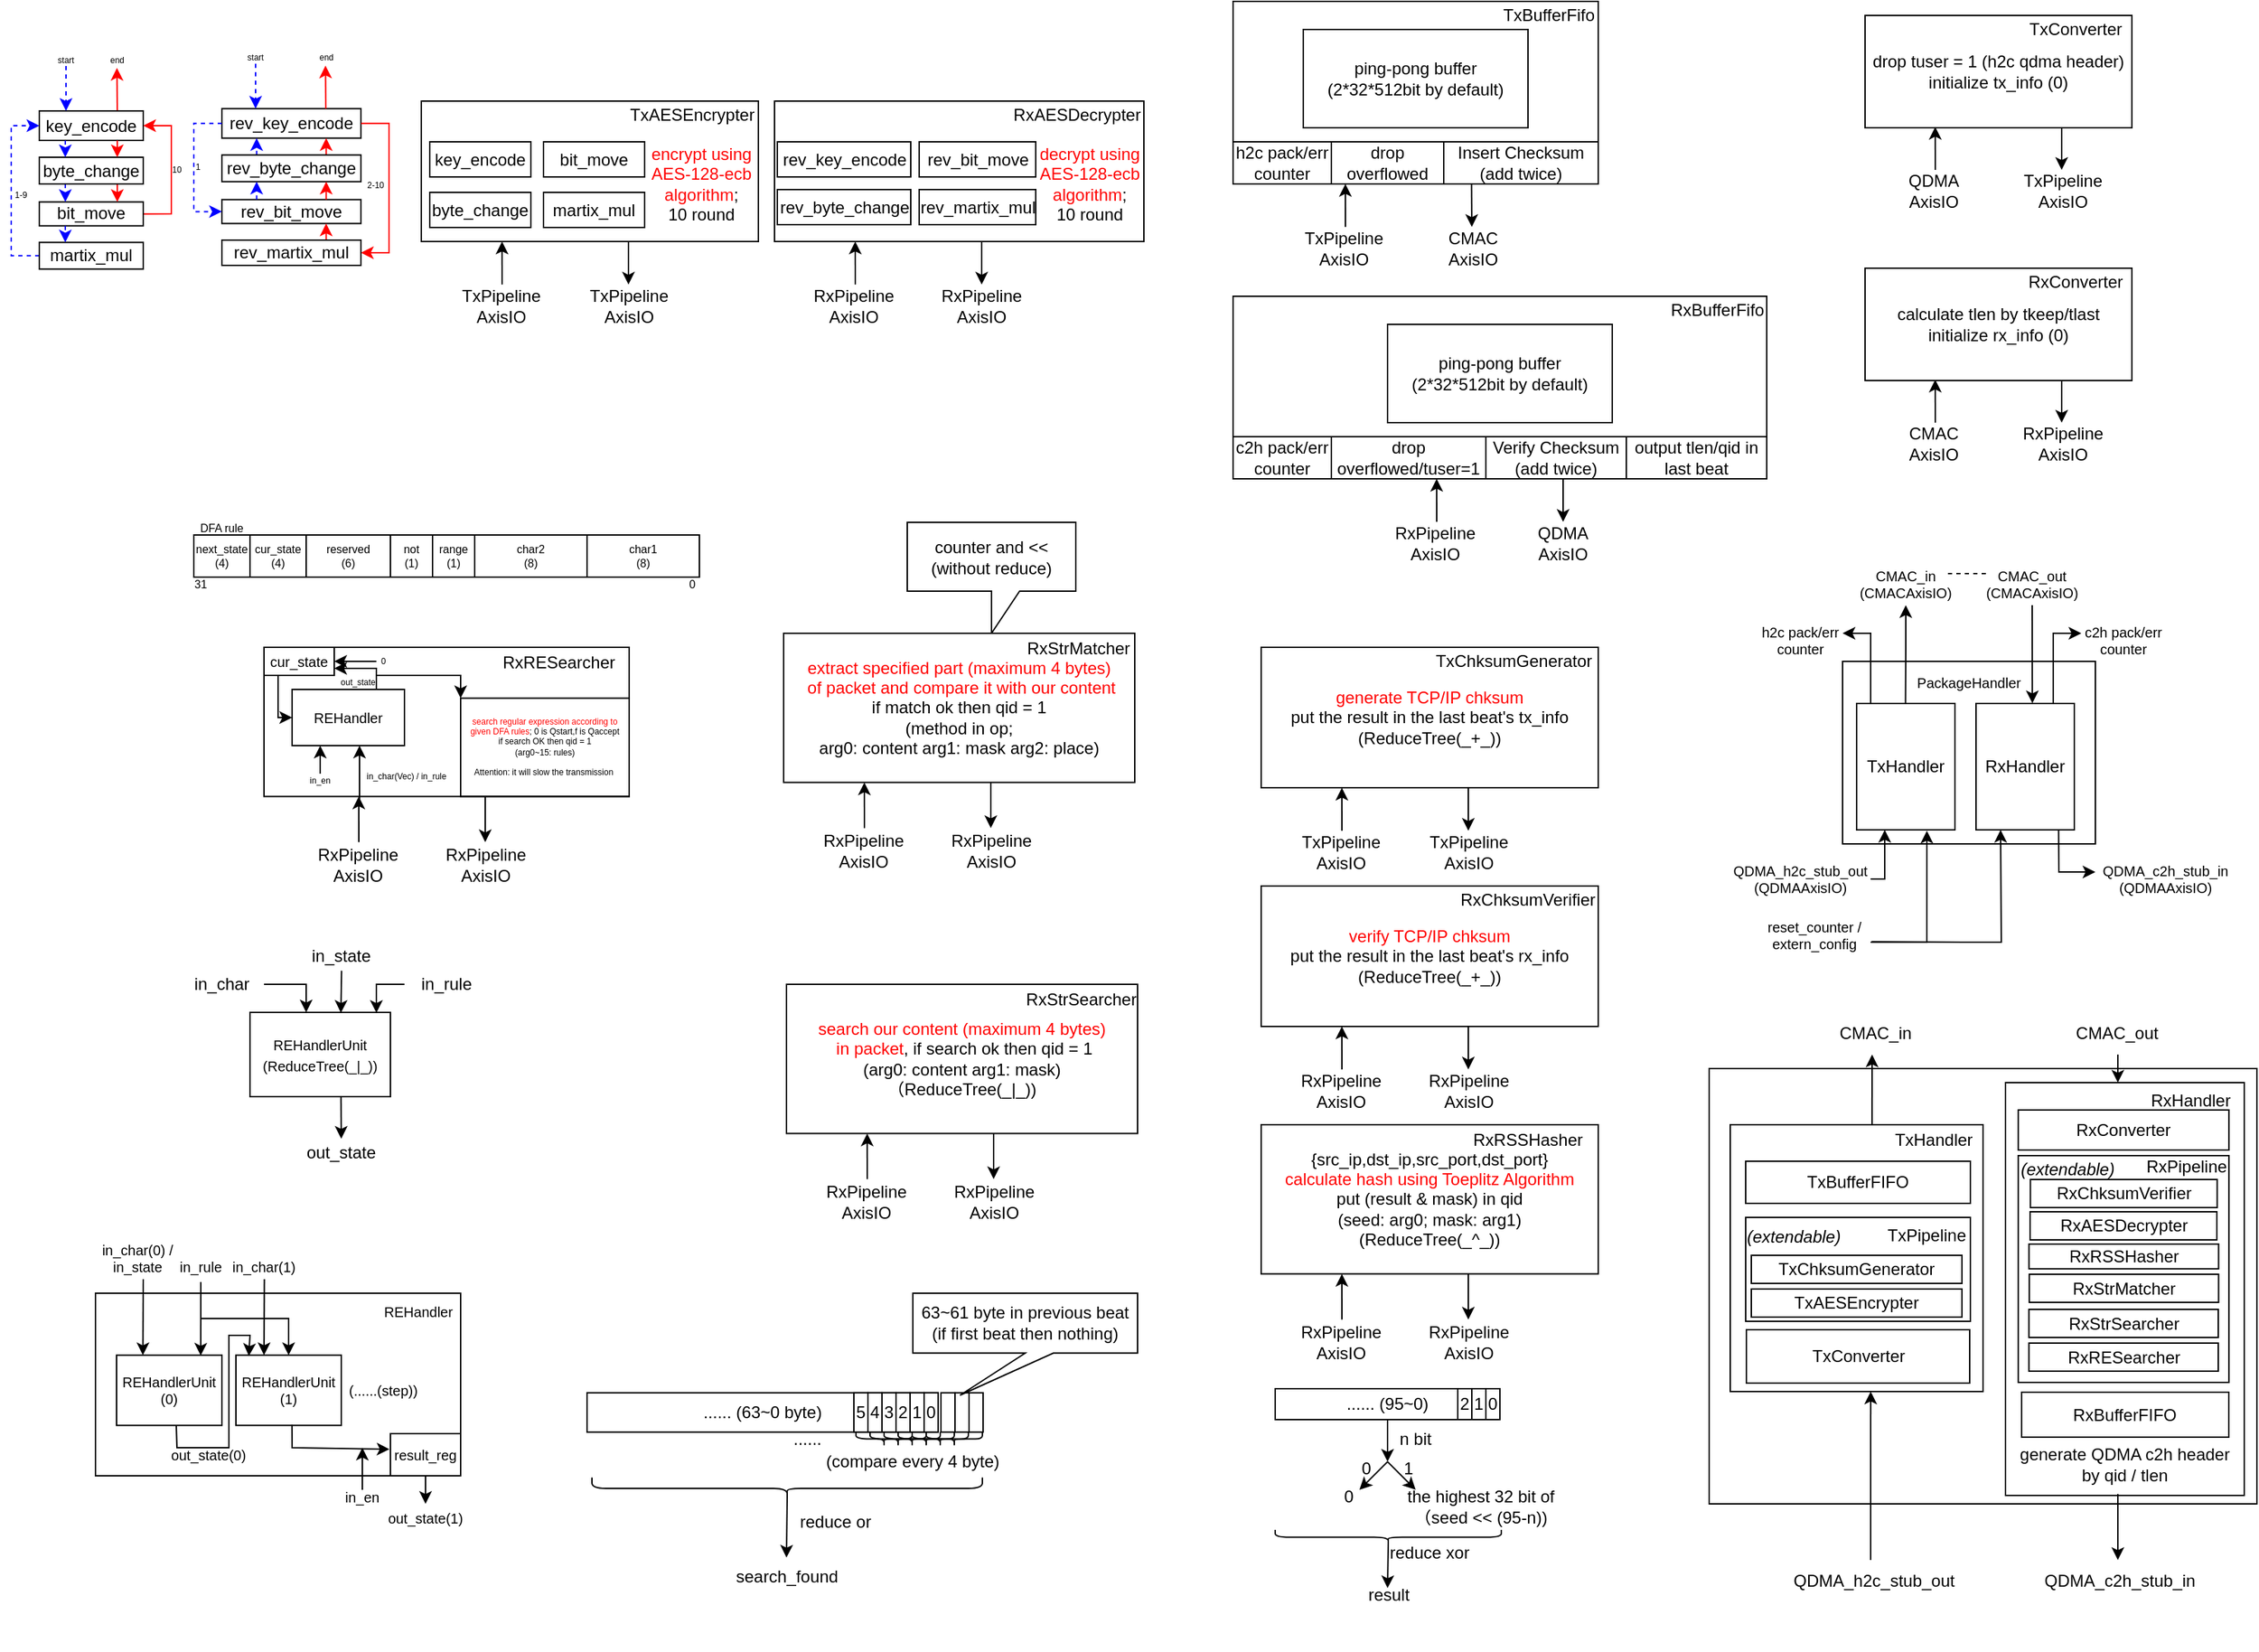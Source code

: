 <mxfile version="20.8.16" type="device"><diagram name="第 1 页" id="en2x2YeZVIjk8pT7Ax0d"><mxGraphModel dx="1502" dy="390" grid="0" gridSize="10" guides="1" tooltips="1" connect="1" arrows="1" fold="1" page="1" pageScale="1" pageWidth="827" pageHeight="1169" math="0" shadow="0"><root><mxCell id="0"/><mxCell id="1" parent="0"/><mxCell id="1ixodNx7s8CXlmXOqBsN-359" value="" style="rounded=0;whiteSpace=wrap;html=1;fontSize=12;movable=1;resizable=1;rotatable=1;deletable=1;editable=1;connectable=1;" parent="1" vertex="1"><mxGeometry x="-630" y="470" width="260" height="106.23" as="geometry"/></mxCell><mxCell id="1ixodNx7s8CXlmXOqBsN-48" value="" style="shape=partialRectangle;html=1;whiteSpace=wrap;connectable=0;strokeColor=inherit;overflow=hidden;fillColor=none;top=0;left=0;bottom=0;right=0;pointerEvents=1;fontSize=16;" parent="1" vertex="1"><mxGeometry x="410" y="540" width="60" height="40" as="geometry"><mxRectangle width="60" height="40" as="alternateBounds"/></mxGeometry></mxCell><mxCell id="1ixodNx7s8CXlmXOqBsN-166" value="" style="group" parent="1" vertex="1" connectable="0"><mxGeometry x="510" y="20" width="190" height="140" as="geometry"/></mxCell><mxCell id="1ixodNx7s8CXlmXOqBsN-20" value="drop tuser = 1 (h2c qdma header)&lt;br&gt;initialize tx_info (0)" style="rounded=0;whiteSpace=wrap;html=1;" parent="1ixodNx7s8CXlmXOqBsN-166" vertex="1"><mxGeometry width="190" height="80" as="geometry"/></mxCell><mxCell id="1ixodNx7s8CXlmXOqBsN-161" value="TxConverter" style="text;html=1;strokeColor=none;fillColor=none;align=center;verticalAlign=middle;whiteSpace=wrap;rounded=0;fontSize=12;" parent="1ixodNx7s8CXlmXOqBsN-166" vertex="1"><mxGeometry x="110" width="80" height="20" as="geometry"/></mxCell><mxCell id="1ixodNx7s8CXlmXOqBsN-162" value="" style="endArrow=classic;html=1;rounded=0;fontSize=12;entryX=0.263;entryY=0.992;entryDx=0;entryDy=0;entryPerimeter=0;" parent="1ixodNx7s8CXlmXOqBsN-166" target="1ixodNx7s8CXlmXOqBsN-20" edge="1"><mxGeometry width="50" height="50" relative="1" as="geometry"><mxPoint x="50" y="110" as="sourcePoint"/><mxPoint x="70" y="90" as="targetPoint"/></mxGeometry></mxCell><mxCell id="1ixodNx7s8CXlmXOqBsN-163" value="" style="endArrow=classic;html=1;rounded=0;fontSize=12;" parent="1ixodNx7s8CXlmXOqBsN-166" edge="1"><mxGeometry width="50" height="50" relative="1" as="geometry"><mxPoint x="140" y="80" as="sourcePoint"/><mxPoint x="140" y="110" as="targetPoint"/></mxGeometry></mxCell><mxCell id="1ixodNx7s8CXlmXOqBsN-164" value="QDMA&lt;br&gt;AxisIO" style="text;html=1;strokeColor=none;fillColor=none;align=center;verticalAlign=middle;whiteSpace=wrap;rounded=0;fontSize=12;" parent="1ixodNx7s8CXlmXOqBsN-166" vertex="1"><mxGeometry x="24" y="110" width="50" height="30" as="geometry"/></mxCell><mxCell id="1ixodNx7s8CXlmXOqBsN-165" value="TxPipeline&lt;br&gt;AxisIO" style="text;html=1;strokeColor=none;fillColor=none;align=center;verticalAlign=middle;whiteSpace=wrap;rounded=0;fontSize=12;" parent="1ixodNx7s8CXlmXOqBsN-166" vertex="1"><mxGeometry x="116" y="110" width="50" height="30" as="geometry"/></mxCell><mxCell id="1ixodNx7s8CXlmXOqBsN-208" value="" style="group" parent="1" vertex="1" connectable="0"><mxGeometry x="414" y="410" width="360" height="280" as="geometry"/></mxCell><mxCell id="1ixodNx7s8CXlmXOqBsN-182" value="" style="rounded=0;whiteSpace=wrap;html=1;fontSize=12;" parent="1ixodNx7s8CXlmXOqBsN-208" vertex="1"><mxGeometry x="80" y="70" width="180" height="130" as="geometry"/></mxCell><mxCell id="1ixodNx7s8CXlmXOqBsN-183" value="&lt;font style=&quot;font-size: 10px;&quot;&gt;PackageHandler&lt;/font&gt;" style="text;html=1;strokeColor=none;fillColor=none;align=center;verticalAlign=middle;whiteSpace=wrap;rounded=0;fontSize=12;" parent="1ixodNx7s8CXlmXOqBsN-208" vertex="1"><mxGeometry x="120" y="70" width="100" height="30" as="geometry"/></mxCell><mxCell id="1ixodNx7s8CXlmXOqBsN-184" value="TxHandler" style="rounded=0;whiteSpace=wrap;html=1;fontSize=12;" parent="1ixodNx7s8CXlmXOqBsN-208" vertex="1"><mxGeometry x="90" y="100" width="70" height="90" as="geometry"/></mxCell><mxCell id="1ixodNx7s8CXlmXOqBsN-185" value="RxHandler" style="rounded=0;whiteSpace=wrap;html=1;fontSize=12;" parent="1ixodNx7s8CXlmXOqBsN-208" vertex="1"><mxGeometry x="175" y="100" width="70" height="90" as="geometry"/></mxCell><mxCell id="1ixodNx7s8CXlmXOqBsN-186" value="" style="endArrow=classic;html=1;rounded=0;fontSize=12;entryX=0.286;entryY=1;entryDx=0;entryDy=0;entryPerimeter=0;exitX=1;exitY=0.5;exitDx=0;exitDy=0;" parent="1ixodNx7s8CXlmXOqBsN-208" target="1ixodNx7s8CXlmXOqBsN-184" edge="1"><mxGeometry width="50" height="50" relative="1" as="geometry"><mxPoint x="100" y="225" as="sourcePoint"/><mxPoint x="150" y="240" as="targetPoint"/><Array as="points"><mxPoint x="110" y="225"/><mxPoint x="110" y="210"/></Array></mxGeometry></mxCell><mxCell id="1ixodNx7s8CXlmXOqBsN-187" value="" style="endArrow=classic;html=1;rounded=0;fontSize=12;entryX=0.286;entryY=1;entryDx=0;entryDy=0;entryPerimeter=0;" parent="1ixodNx7s8CXlmXOqBsN-208" edge="1"><mxGeometry width="50" height="50" relative="1" as="geometry"><mxPoint x="100" y="270" as="sourcePoint"/><mxPoint x="140.02" y="190.64" as="targetPoint"/><Array as="points"><mxPoint x="140" y="270"/></Array></mxGeometry></mxCell><mxCell id="1ixodNx7s8CXlmXOqBsN-188" value="" style="endArrow=classic;html=1;rounded=0;fontSize=12;" parent="1ixodNx7s8CXlmXOqBsN-208" edge="1"><mxGeometry width="50" height="50" relative="1" as="geometry"><mxPoint x="124.8" y="100" as="sourcePoint"/><mxPoint x="125" y="30" as="targetPoint"/><Array as="points"><mxPoint x="125" y="60"/></Array></mxGeometry></mxCell><mxCell id="1ixodNx7s8CXlmXOqBsN-191" value="QDMA_h2c_stub_out&lt;br&gt;(QDMAAxisIO)" style="text;html=1;strokeColor=none;fillColor=none;align=center;verticalAlign=middle;whiteSpace=wrap;rounded=0;fontSize=10;" parent="1ixodNx7s8CXlmXOqBsN-208" vertex="1"><mxGeometry y="210" width="100" height="30" as="geometry"/></mxCell><mxCell id="1ixodNx7s8CXlmXOqBsN-192" value="reset_counter /&lt;br&gt;extern_config" style="text;html=1;strokeColor=none;fillColor=none;align=center;verticalAlign=middle;whiteSpace=wrap;rounded=0;fontSize=10;" parent="1ixodNx7s8CXlmXOqBsN-208" vertex="1"><mxGeometry x="20" y="250" width="80" height="30" as="geometry"/></mxCell><mxCell id="1ixodNx7s8CXlmXOqBsN-194" value="" style="endArrow=classic;html=1;rounded=0;fontSize=12;" parent="1ixodNx7s8CXlmXOqBsN-208" edge="1"><mxGeometry width="50" height="50" relative="1" as="geometry"><mxPoint x="100" y="100" as="sourcePoint"/><mxPoint x="80" y="50" as="targetPoint"/><Array as="points"><mxPoint x="100" y="50"/></Array></mxGeometry></mxCell><mxCell id="1ixodNx7s8CXlmXOqBsN-195" value="CMAC_in&lt;br&gt;(CMACAxisIO)" style="text;html=1;strokeColor=none;fillColor=none;align=center;verticalAlign=middle;whiteSpace=wrap;rounded=0;fontSize=10;" parent="1ixodNx7s8CXlmXOqBsN-208" vertex="1"><mxGeometry x="95" width="60" height="30" as="geometry"/></mxCell><mxCell id="1ixodNx7s8CXlmXOqBsN-197" value="h2c pack/err&lt;br&gt;counter" style="text;html=1;strokeColor=none;fillColor=none;align=center;verticalAlign=middle;whiteSpace=wrap;rounded=0;fontSize=10;" parent="1ixodNx7s8CXlmXOqBsN-208" vertex="1"><mxGeometry x="20" y="40" width="60" height="30" as="geometry"/></mxCell><mxCell id="1ixodNx7s8CXlmXOqBsN-198" value="" style="endArrow=classic;html=1;rounded=0;fontSize=12;entryX=0.25;entryY=1;entryDx=0;entryDy=0;exitX=1.008;exitY=0.653;exitDx=0;exitDy=0;exitPerimeter=0;" parent="1ixodNx7s8CXlmXOqBsN-208" source="1ixodNx7s8CXlmXOqBsN-192" target="1ixodNx7s8CXlmXOqBsN-185" edge="1"><mxGeometry width="50" height="50" relative="1" as="geometry"><mxPoint x="189.99" y="269.36" as="sourcePoint"/><mxPoint x="230.01" y="190" as="targetPoint"/><Array as="points"><mxPoint x="170" y="270"/><mxPoint x="193" y="270"/></Array></mxGeometry></mxCell><mxCell id="1ixodNx7s8CXlmXOqBsN-199" value="" style="endArrow=none;dashed=1;html=1;rounded=0;fontSize=10;exitX=1;exitY=0.25;exitDx=0;exitDy=0;entryX=0;entryY=0.25;entryDx=0;entryDy=0;" parent="1ixodNx7s8CXlmXOqBsN-208" source="1ixodNx7s8CXlmXOqBsN-195" target="1ixodNx7s8CXlmXOqBsN-200" edge="1"><mxGeometry width="50" height="50" relative="1" as="geometry"><mxPoint x="190" y="60" as="sourcePoint"/><mxPoint x="220" y="8" as="targetPoint"/></mxGeometry></mxCell><mxCell id="1ixodNx7s8CXlmXOqBsN-200" value="CMAC_out&lt;br&gt;(CMACAxisIO)" style="text;html=1;strokeColor=none;fillColor=none;align=center;verticalAlign=middle;whiteSpace=wrap;rounded=0;fontSize=10;" parent="1ixodNx7s8CXlmXOqBsN-208" vertex="1"><mxGeometry x="185" width="60" height="30" as="geometry"/></mxCell><mxCell id="1ixodNx7s8CXlmXOqBsN-201" value="" style="endArrow=classic;html=1;rounded=0;fontSize=10;exitX=0.5;exitY=1;exitDx=0;exitDy=0;entryX=0.573;entryY=-0.002;entryDx=0;entryDy=0;entryPerimeter=0;" parent="1ixodNx7s8CXlmXOqBsN-208" source="1ixodNx7s8CXlmXOqBsN-200" target="1ixodNx7s8CXlmXOqBsN-185" edge="1"><mxGeometry width="50" height="50" relative="1" as="geometry"><mxPoint x="190" y="110" as="sourcePoint"/><mxPoint x="235" y="100" as="targetPoint"/></mxGeometry></mxCell><mxCell id="1ixodNx7s8CXlmXOqBsN-202" value="" style="endArrow=classic;html=1;rounded=0;fontSize=12;" parent="1ixodNx7s8CXlmXOqBsN-208" edge="1"><mxGeometry width="50" height="50" relative="1" as="geometry"><mxPoint x="230" y="100.0" as="sourcePoint"/><mxPoint x="250" y="50" as="targetPoint"/><Array as="points"><mxPoint x="230" y="50"/></Array></mxGeometry></mxCell><mxCell id="1ixodNx7s8CXlmXOqBsN-203" value="c2h pack/err&lt;br&gt;counter" style="text;html=1;strokeColor=none;fillColor=none;align=center;verticalAlign=middle;whiteSpace=wrap;rounded=0;fontSize=10;" parent="1ixodNx7s8CXlmXOqBsN-208" vertex="1"><mxGeometry x="250" y="40" width="60" height="30" as="geometry"/></mxCell><mxCell id="1ixodNx7s8CXlmXOqBsN-204" value="" style="endArrow=classic;html=1;rounded=0;fontSize=12;exitX=0.84;exitY=1;exitDx=0;exitDy=0;exitPerimeter=0;" parent="1ixodNx7s8CXlmXOqBsN-208" source="1ixodNx7s8CXlmXOqBsN-185" edge="1"><mxGeometry width="50" height="50" relative="1" as="geometry"><mxPoint x="110" y="235" as="sourcePoint"/><mxPoint x="260" y="220" as="targetPoint"/><Array as="points"><mxPoint x="234" y="220"/></Array></mxGeometry></mxCell><mxCell id="1ixodNx7s8CXlmXOqBsN-207" value="QDMA_c2h_stub_in&lt;br&gt;(QDMAAxisIO)" style="text;html=1;strokeColor=none;fillColor=none;align=center;verticalAlign=middle;whiteSpace=wrap;rounded=0;fontSize=10;" parent="1ixodNx7s8CXlmXOqBsN-208" vertex="1"><mxGeometry x="260" y="210" width="100" height="30" as="geometry"/></mxCell><mxCell id="1ixodNx7s8CXlmXOqBsN-244" value="" style="group" parent="1" vertex="1" connectable="0"><mxGeometry x="60" y="220" width="380" height="190.64" as="geometry"/></mxCell><mxCell id="1ixodNx7s8CXlmXOqBsN-12" value="" style="rounded=0;whiteSpace=wrap;html=1;" parent="1ixodNx7s8CXlmXOqBsN-244" vertex="1"><mxGeometry width="380" height="130" as="geometry"/></mxCell><mxCell id="1ixodNx7s8CXlmXOqBsN-13" value="RxBufferFifo" style="text;html=1;strokeColor=none;fillColor=none;align=center;verticalAlign=middle;whiteSpace=wrap;rounded=0;" parent="1ixodNx7s8CXlmXOqBsN-244" vertex="1"><mxGeometry x="310" width="70" height="20" as="geometry"/></mxCell><mxCell id="1ixodNx7s8CXlmXOqBsN-14" value="ping-pong buffer&lt;br&gt;(2*32*512bit by default)" style="rounded=0;whiteSpace=wrap;html=1;" parent="1ixodNx7s8CXlmXOqBsN-244" vertex="1"><mxGeometry x="110" y="20" width="160" height="70" as="geometry"/></mxCell><mxCell id="1ixodNx7s8CXlmXOqBsN-15" value="Verify Checksum&lt;br&gt;(add twice)" style="rounded=0;whiteSpace=wrap;html=1;" parent="1ixodNx7s8CXlmXOqBsN-244" vertex="1"><mxGeometry x="180" y="100" width="100" height="30" as="geometry"/></mxCell><mxCell id="1ixodNx7s8CXlmXOqBsN-16" value="c2h pack/err counter" style="rounded=0;whiteSpace=wrap;html=1;" parent="1ixodNx7s8CXlmXOqBsN-244" vertex="1"><mxGeometry y="100" width="70" height="30" as="geometry"/></mxCell><mxCell id="1ixodNx7s8CXlmXOqBsN-17" value="drop overflowed/tuser=1" style="rounded=0;whiteSpace=wrap;html=1;" parent="1ixodNx7s8CXlmXOqBsN-244" vertex="1"><mxGeometry x="70" y="100" width="110" height="30" as="geometry"/></mxCell><mxCell id="1ixodNx7s8CXlmXOqBsN-18" value="output tlen/qid in &lt;br&gt;last beat" style="rounded=0;whiteSpace=wrap;html=1;" parent="1ixodNx7s8CXlmXOqBsN-244" vertex="1"><mxGeometry x="280" y="100" width="100" height="30" as="geometry"/></mxCell><mxCell id="1ixodNx7s8CXlmXOqBsN-167" value="" style="endArrow=classic;html=1;rounded=0;fontSize=12;entryX=0.263;entryY=0.992;entryDx=0;entryDy=0;entryPerimeter=0;" parent="1ixodNx7s8CXlmXOqBsN-244" edge="1"><mxGeometry width="50" height="50" relative="1" as="geometry"><mxPoint x="145" y="160.64" as="sourcePoint"/><mxPoint x="144.97" y="130" as="targetPoint"/></mxGeometry></mxCell><mxCell id="1ixodNx7s8CXlmXOqBsN-168" value="" style="endArrow=classic;html=1;rounded=0;fontSize=12;" parent="1ixodNx7s8CXlmXOqBsN-244" edge="1"><mxGeometry width="50" height="50" relative="1" as="geometry"><mxPoint x="235" y="130" as="sourcePoint"/><mxPoint x="235" y="160.64" as="targetPoint"/></mxGeometry></mxCell><mxCell id="1ixodNx7s8CXlmXOqBsN-169" value="RxPipeline&lt;br style=&quot;border-color: var(--border-color);&quot;&gt;AxisIO" style="text;html=1;strokeColor=none;fillColor=none;align=center;verticalAlign=middle;whiteSpace=wrap;rounded=0;fontSize=12;" parent="1ixodNx7s8CXlmXOqBsN-244" vertex="1"><mxGeometry x="119" y="160.64" width="50" height="30" as="geometry"/></mxCell><mxCell id="1ixodNx7s8CXlmXOqBsN-242" value="QDMA&lt;br&gt;AxisIO" style="text;html=1;strokeColor=none;fillColor=none;align=center;verticalAlign=middle;whiteSpace=wrap;rounded=0;fontSize=12;" parent="1ixodNx7s8CXlmXOqBsN-244" vertex="1"><mxGeometry x="210" y="160.64" width="50" height="30" as="geometry"/></mxCell><mxCell id="1ixodNx7s8CXlmXOqBsN-245" value="" style="group" parent="1" vertex="1" connectable="0"><mxGeometry x="60" y="10" width="260" height="190.64" as="geometry"/></mxCell><mxCell id="1ixodNx7s8CXlmXOqBsN-1" value="" style="rounded=0;whiteSpace=wrap;html=1;" parent="1ixodNx7s8CXlmXOqBsN-245" vertex="1"><mxGeometry width="260" height="130" as="geometry"/></mxCell><mxCell id="1ixodNx7s8CXlmXOqBsN-2" value="TxBufferFifo" style="text;html=1;strokeColor=none;fillColor=none;align=center;verticalAlign=middle;whiteSpace=wrap;rounded=0;" parent="1ixodNx7s8CXlmXOqBsN-245" vertex="1"><mxGeometry x="190" width="70" height="20" as="geometry"/></mxCell><mxCell id="1ixodNx7s8CXlmXOqBsN-3" value="ping-pong buffer&lt;br&gt;(2*32*512bit by default)" style="rounded=0;whiteSpace=wrap;html=1;" parent="1ixodNx7s8CXlmXOqBsN-245" vertex="1"><mxGeometry x="50" y="20" width="160" height="70" as="geometry"/></mxCell><mxCell id="1ixodNx7s8CXlmXOqBsN-4" value="Insert Checksum&lt;br&gt;(add twice)" style="rounded=0;whiteSpace=wrap;html=1;" parent="1ixodNx7s8CXlmXOqBsN-245" vertex="1"><mxGeometry x="150" y="100" width="110" height="30" as="geometry"/></mxCell><mxCell id="1ixodNx7s8CXlmXOqBsN-10" value="h2c pack/err counter" style="rounded=0;whiteSpace=wrap;html=1;" parent="1ixodNx7s8CXlmXOqBsN-245" vertex="1"><mxGeometry y="100" width="70" height="30" as="geometry"/></mxCell><mxCell id="1ixodNx7s8CXlmXOqBsN-11" value="drop overflowed" style="rounded=0;whiteSpace=wrap;html=1;" parent="1ixodNx7s8CXlmXOqBsN-245" vertex="1"><mxGeometry x="70" y="100" width="80" height="30" as="geometry"/></mxCell><mxCell id="1ixodNx7s8CXlmXOqBsN-171" value="" style="endArrow=classic;html=1;rounded=0;fontSize=12;entryX=0.263;entryY=0.992;entryDx=0;entryDy=0;entryPerimeter=0;" parent="1ixodNx7s8CXlmXOqBsN-245" edge="1"><mxGeometry width="50" height="50" relative="1" as="geometry"><mxPoint x="80" y="160.64" as="sourcePoint"/><mxPoint x="79.97" y="130" as="targetPoint"/></mxGeometry></mxCell><mxCell id="1ixodNx7s8CXlmXOqBsN-172" value="" style="endArrow=classic;html=1;rounded=0;fontSize=12;exitX=0.18;exitY=1.015;exitDx=0;exitDy=0;exitPerimeter=0;" parent="1ixodNx7s8CXlmXOqBsN-245" source="1ixodNx7s8CXlmXOqBsN-4" edge="1"><mxGeometry width="50" height="50" relative="1" as="geometry"><mxPoint x="169.46" y="130.16" as="sourcePoint"/><mxPoint x="170" y="160.64" as="targetPoint"/></mxGeometry></mxCell><mxCell id="1ixodNx7s8CXlmXOqBsN-173" value="TxPipeline&lt;br&gt;AxisIO" style="text;html=1;strokeColor=none;fillColor=none;align=center;verticalAlign=middle;whiteSpace=wrap;rounded=0;fontSize=12;" parent="1ixodNx7s8CXlmXOqBsN-245" vertex="1"><mxGeometry x="54" y="160.64" width="50" height="30" as="geometry"/></mxCell><mxCell id="1ixodNx7s8CXlmXOqBsN-174" value="CMAC&lt;br&gt;AxisIO" style="text;html=1;strokeColor=none;fillColor=none;align=center;verticalAlign=middle;whiteSpace=wrap;rounded=0;fontSize=12;" parent="1ixodNx7s8CXlmXOqBsN-245" vertex="1"><mxGeometry x="146" y="160.64" width="50" height="30" as="geometry"/></mxCell><mxCell id="1ixodNx7s8CXlmXOqBsN-246" value="" style="group" parent="1" vertex="1" connectable="0"><mxGeometry x="510" y="200" width="190" height="140" as="geometry"/></mxCell><mxCell id="1ixodNx7s8CXlmXOqBsN-247" value="calculate tlen by tkeep/tlast&lt;br&gt;initialize rx_info (0)" style="rounded=0;whiteSpace=wrap;html=1;" parent="1ixodNx7s8CXlmXOqBsN-246" vertex="1"><mxGeometry width="190" height="80" as="geometry"/></mxCell><mxCell id="1ixodNx7s8CXlmXOqBsN-248" value="RxConverter" style="text;html=1;strokeColor=none;fillColor=none;align=center;verticalAlign=middle;whiteSpace=wrap;rounded=0;fontSize=12;" parent="1ixodNx7s8CXlmXOqBsN-246" vertex="1"><mxGeometry x="110" width="80" height="20" as="geometry"/></mxCell><mxCell id="1ixodNx7s8CXlmXOqBsN-249" value="" style="endArrow=classic;html=1;rounded=0;fontSize=12;entryX=0.263;entryY=0.992;entryDx=0;entryDy=0;entryPerimeter=0;" parent="1ixodNx7s8CXlmXOqBsN-246" target="1ixodNx7s8CXlmXOqBsN-247" edge="1"><mxGeometry width="50" height="50" relative="1" as="geometry"><mxPoint x="50" y="110" as="sourcePoint"/><mxPoint x="70" y="90" as="targetPoint"/></mxGeometry></mxCell><mxCell id="1ixodNx7s8CXlmXOqBsN-250" value="" style="endArrow=classic;html=1;rounded=0;fontSize=12;" parent="1ixodNx7s8CXlmXOqBsN-246" edge="1"><mxGeometry width="50" height="50" relative="1" as="geometry"><mxPoint x="140" y="80" as="sourcePoint"/><mxPoint x="140" y="110" as="targetPoint"/></mxGeometry></mxCell><mxCell id="1ixodNx7s8CXlmXOqBsN-251" value="CMAC&lt;br&gt;AxisIO" style="text;html=1;strokeColor=none;fillColor=none;align=center;verticalAlign=middle;whiteSpace=wrap;rounded=0;fontSize=12;" parent="1ixodNx7s8CXlmXOqBsN-246" vertex="1"><mxGeometry x="24" y="110" width="50" height="30" as="geometry"/></mxCell><mxCell id="1ixodNx7s8CXlmXOqBsN-252" value="RxPipeline&lt;br&gt;AxisIO" style="text;html=1;strokeColor=none;fillColor=none;align=center;verticalAlign=middle;whiteSpace=wrap;rounded=0;fontSize=12;" parent="1ixodNx7s8CXlmXOqBsN-246" vertex="1"><mxGeometry x="116" y="110" width="50" height="30" as="geometry"/></mxCell><mxCell id="1ixodNx7s8CXlmXOqBsN-286" value="" style="group" parent="1" vertex="1" connectable="0"><mxGeometry x="399" y="730" width="390" height="420" as="geometry"/></mxCell><mxCell id="1ixodNx7s8CXlmXOqBsN-209" value="" style="rounded=0;whiteSpace=wrap;html=1;container=0;" parent="1ixodNx7s8CXlmXOqBsN-286" vertex="1"><mxGeometry y="40" width="390" height="310" as="geometry"/></mxCell><mxCell id="FIf4TTYFwstZ6pc38O9Q-2" value="" style="group" parent="1ixodNx7s8CXlmXOqBsN-286" vertex="1" connectable="0"><mxGeometry x="15" width="180" height="420" as="geometry"/></mxCell><mxCell id="1ixodNx7s8CXlmXOqBsN-285" value="CMAC_in" style="text;html=1;strokeColor=none;fillColor=none;align=center;verticalAlign=middle;whiteSpace=wrap;rounded=0;fontSize=12;container=0;" parent="FIf4TTYFwstZ6pc38O9Q-2" vertex="1"><mxGeometry x="41" width="125" height="30" as="geometry"/></mxCell><mxCell id="1ixodNx7s8CXlmXOqBsN-211" value="" style="rounded=0;whiteSpace=wrap;html=1;container=0;" parent="FIf4TTYFwstZ6pc38O9Q-2" vertex="1"><mxGeometry y="80" width="180" height="190" as="geometry"/></mxCell><mxCell id="1ixodNx7s8CXlmXOqBsN-213" value="TxHandler" style="text;html=1;strokeColor=none;fillColor=none;align=center;verticalAlign=middle;whiteSpace=wrap;rounded=0;container=0;" parent="FIf4TTYFwstZ6pc38O9Q-2" vertex="1"><mxGeometry x="115" y="76" width="60" height="30" as="geometry"/></mxCell><mxCell id="1ixodNx7s8CXlmXOqBsN-215" value="TxBufferFIFO" style="rounded=0;whiteSpace=wrap;html=1;container=0;" parent="FIf4TTYFwstZ6pc38O9Q-2" vertex="1"><mxGeometry x="11" y="106" width="160" height="30" as="geometry"/></mxCell><mxCell id="1ixodNx7s8CXlmXOqBsN-219" value="" style="rounded=0;whiteSpace=wrap;html=1;container=0;" parent="FIf4TTYFwstZ6pc38O9Q-2" vertex="1"><mxGeometry x="11" y="146" width="160" height="74" as="geometry"/></mxCell><mxCell id="1ixodNx7s8CXlmXOqBsN-221" value="TxPipeline" style="text;html=1;strokeColor=none;fillColor=none;align=center;verticalAlign=middle;whiteSpace=wrap;rounded=0;container=0;" parent="FIf4TTYFwstZ6pc38O9Q-2" vertex="1"><mxGeometry x="110" y="143.5" width="60" height="30" as="geometry"/></mxCell><mxCell id="1ixodNx7s8CXlmXOqBsN-222" value="TxChksumGenerator" style="rounded=0;whiteSpace=wrap;html=1;container=0;" parent="FIf4TTYFwstZ6pc38O9Q-2" vertex="1"><mxGeometry x="15" y="173" width="150" height="20" as="geometry"/></mxCell><mxCell id="1ixodNx7s8CXlmXOqBsN-227" value="&lt;i&gt;(extendable)&lt;/i&gt;" style="text;whiteSpace=wrap;html=1;container=0;" parent="FIf4TTYFwstZ6pc38O9Q-2" vertex="1"><mxGeometry x="10" y="146" width="90" height="23" as="geometry"/></mxCell><mxCell id="1ixodNx7s8CXlmXOqBsN-229" value="TxConverter" style="rounded=0;whiteSpace=wrap;html=1;container=0;" parent="FIf4TTYFwstZ6pc38O9Q-2" vertex="1"><mxGeometry x="11.5" y="226" width="159" height="38" as="geometry"/></mxCell><mxCell id="1ixodNx7s8CXlmXOqBsN-239" value="" style="endArrow=classic;html=1;rounded=0;fontSize=12;exitX=0.561;exitY=0;exitDx=0;exitDy=0;exitPerimeter=0;" parent="FIf4TTYFwstZ6pc38O9Q-2" source="1ixodNx7s8CXlmXOqBsN-211" edge="1"><mxGeometry width="50" height="50" relative="1" as="geometry"><mxPoint x="101" y="78" as="sourcePoint"/><mxPoint x="101" y="30" as="targetPoint"/></mxGeometry></mxCell><mxCell id="1ixodNx7s8CXlmXOqBsN-240" value="" style="endArrow=classic;html=1;rounded=0;fontSize=12;" parent="FIf4TTYFwstZ6pc38O9Q-2" edge="1"><mxGeometry width="50" height="50" relative="1" as="geometry"><mxPoint x="100" y="390" as="sourcePoint"/><mxPoint x="100.02" y="270" as="targetPoint"/></mxGeometry></mxCell><mxCell id="1ixodNx7s8CXlmXOqBsN-253" value="QDMA_h2c_stub_out" style="text;html=1;strokeColor=none;fillColor=none;align=center;verticalAlign=middle;whiteSpace=wrap;rounded=0;fontSize=12;container=0;" parent="FIf4TTYFwstZ6pc38O9Q-2" vertex="1"><mxGeometry x="40" y="390" width="125" height="30" as="geometry"/></mxCell><mxCell id="DOLOh7o8Hq-_pBMgCOi--1" value="TxAESEncrypter" style="rounded=0;whiteSpace=wrap;html=1;container=0;" parent="FIf4TTYFwstZ6pc38O9Q-2" vertex="1"><mxGeometry x="15" y="197" width="150" height="20" as="geometry"/></mxCell><mxCell id="FIf4TTYFwstZ6pc38O9Q-7" value="" style="group" parent="1ixodNx7s8CXlmXOqBsN-286" vertex="1" connectable="0"><mxGeometry x="211" width="170" height="420" as="geometry"/></mxCell><mxCell id="1ixodNx7s8CXlmXOqBsN-284" value="CMAC_out" style="text;html=1;strokeColor=none;fillColor=none;align=center;verticalAlign=middle;whiteSpace=wrap;rounded=0;fontSize=12;container=0;" parent="FIf4TTYFwstZ6pc38O9Q-7" vertex="1"><mxGeometry x="16.92" width="125" height="30" as="geometry"/></mxCell><mxCell id="1ixodNx7s8CXlmXOqBsN-210" value="" style="rounded=0;whiteSpace=wrap;html=1;container=0;" parent="FIf4TTYFwstZ6pc38O9Q-7" vertex="1"><mxGeometry y="50" width="170" height="294" as="geometry"/></mxCell><mxCell id="1ixodNx7s8CXlmXOqBsN-212" value="RxHandler" style="text;html=1;strokeColor=none;fillColor=none;align=center;verticalAlign=middle;whiteSpace=wrap;rounded=0;container=0;" parent="FIf4TTYFwstZ6pc38O9Q-7" vertex="1"><mxGeometry x="102.1" y="47.5" width="60" height="30" as="geometry"/></mxCell><mxCell id="1ixodNx7s8CXlmXOqBsN-214" value="RxBufferFIFO" style="rounded=0;whiteSpace=wrap;html=1;container=0;" parent="FIf4TTYFwstZ6pc38O9Q-7" vertex="1"><mxGeometry x="11.48" y="270.5" width="147.5" height="32" as="geometry"/></mxCell><mxCell id="1ixodNx7s8CXlmXOqBsN-216" value="generate QDMA c2h header&lt;br&gt;by qid / tlen" style="text;html=1;strokeColor=none;fillColor=none;align=center;verticalAlign=middle;whiteSpace=wrap;rounded=0;container=0;" parent="FIf4TTYFwstZ6pc38O9Q-7" vertex="1"><mxGeometry x="8.35" y="312" width="153.75" height="20" as="geometry"/></mxCell><mxCell id="1ixodNx7s8CXlmXOqBsN-217" value="" style="rounded=0;whiteSpace=wrap;html=1;container=0;" parent="FIf4TTYFwstZ6pc38O9Q-7" vertex="1"><mxGeometry x="9.1" y="102" width="150" height="161.5" as="geometry"/></mxCell><mxCell id="1ixodNx7s8CXlmXOqBsN-218" value="RxConverter" style="rounded=0;whiteSpace=wrap;html=1;container=0;" parent="FIf4TTYFwstZ6pc38O9Q-7" vertex="1"><mxGeometry x="9.1" y="69.5" width="150" height="28.5" as="geometry"/></mxCell><mxCell id="1ixodNx7s8CXlmXOqBsN-220" value="RxPipeline" style="text;html=1;strokeColor=none;fillColor=none;align=center;verticalAlign=middle;whiteSpace=wrap;rounded=0;container=0;" parent="FIf4TTYFwstZ6pc38O9Q-7" vertex="1"><mxGeometry x="99.1" y="95" width="60" height="30" as="geometry"/></mxCell><mxCell id="1ixodNx7s8CXlmXOqBsN-223" value="RxChksumVerifier" style="rounded=0;whiteSpace=wrap;html=1;container=0;" parent="FIf4TTYFwstZ6pc38O9Q-7" vertex="1"><mxGeometry x="17.73" y="119" width="133" height="20" as="geometry"/></mxCell><mxCell id="1ixodNx7s8CXlmXOqBsN-224" value="RxRSSHasher" style="rounded=0;whiteSpace=wrap;html=1;container=0;" parent="FIf4TTYFwstZ6pc38O9Q-7" vertex="1"><mxGeometry x="16.73" y="165" width="135" height="17.63" as="geometry"/></mxCell><mxCell id="1ixodNx7s8CXlmXOqBsN-225" value="RxStrMatcher" style="rounded=0;whiteSpace=wrap;html=1;container=0;" parent="FIf4TTYFwstZ6pc38O9Q-7" vertex="1"><mxGeometry x="16.92" y="186.5" width="134.81" height="20" as="geometry"/></mxCell><mxCell id="1ixodNx7s8CXlmXOqBsN-226" value="&lt;i&gt;(extendable)&lt;/i&gt;" style="text;whiteSpace=wrap;html=1;container=0;" parent="FIf4TTYFwstZ6pc38O9Q-7" vertex="1"><mxGeometry x="9.1" y="98" width="90" height="40" as="geometry"/></mxCell><mxCell id="1ixodNx7s8CXlmXOqBsN-234" value="RxStrSearcher" style="rounded=0;whiteSpace=wrap;html=1;container=0;" parent="FIf4TTYFwstZ6pc38O9Q-7" vertex="1"><mxGeometry x="16.69" y="211.5" width="134.81" height="20" as="geometry"/></mxCell><mxCell id="1ixodNx7s8CXlmXOqBsN-235" value="RxRESearcher" style="rounded=0;whiteSpace=wrap;html=1;container=0;" parent="FIf4TTYFwstZ6pc38O9Q-7" vertex="1"><mxGeometry x="16.69" y="235.5" width="134.81" height="20" as="geometry"/></mxCell><mxCell id="1ixodNx7s8CXlmXOqBsN-236" value="" style="endArrow=classic;html=1;rounded=0;fontSize=12;" parent="FIf4TTYFwstZ6pc38O9Q-7" edge="1"><mxGeometry width="50" height="50" relative="1" as="geometry"><mxPoint x="80" y="30" as="sourcePoint"/><mxPoint x="80" y="50" as="targetPoint"/></mxGeometry></mxCell><mxCell id="1ixodNx7s8CXlmXOqBsN-237" value="" style="endArrow=classic;html=1;rounded=0;fontSize=12;" parent="FIf4TTYFwstZ6pc38O9Q-7" edge="1"><mxGeometry width="50" height="50" relative="1" as="geometry"><mxPoint x="80" y="343" as="sourcePoint"/><mxPoint x="80" y="390" as="targetPoint"/></mxGeometry></mxCell><mxCell id="1ixodNx7s8CXlmXOqBsN-254" value="QDMA_c2h_stub_in" style="text;html=1;strokeColor=none;fillColor=none;align=center;verticalAlign=middle;whiteSpace=wrap;rounded=0;fontSize=12;container=0;" parent="FIf4TTYFwstZ6pc38O9Q-7" vertex="1"><mxGeometry x="18.73" y="390" width="125" height="30" as="geometry"/></mxCell><mxCell id="DOLOh7o8Hq-_pBMgCOi--3" value="RxAESDecrypter" style="rounded=0;whiteSpace=wrap;html=1;container=0;" parent="FIf4TTYFwstZ6pc38O9Q-7" vertex="1"><mxGeometry x="17.5" y="142" width="133" height="20" as="geometry"/></mxCell><mxCell id="1ixodNx7s8CXlmXOqBsN-300" value="" style="group" parent="1" vertex="1" connectable="0"><mxGeometry x="80" y="470" width="240" height="330.64" as="geometry"/></mxCell><mxCell id="1ixodNx7s8CXlmXOqBsN-287" value="&lt;font color=&quot;#ff0000&quot;&gt;generate TCP/IP chksum&lt;/font&gt;&lt;br&gt;put the result in the last beat's tx_info&lt;br&gt;(ReduceTree(_+_))" style="rounded=0;whiteSpace=wrap;html=1;fontSize=12;" parent="1ixodNx7s8CXlmXOqBsN-300" vertex="1"><mxGeometry width="240" height="100" as="geometry"/></mxCell><mxCell id="1ixodNx7s8CXlmXOqBsN-288" value="" style="endArrow=classic;html=1;rounded=0;fontSize=12;entryX=0.263;entryY=0.992;entryDx=0;entryDy=0;entryPerimeter=0;" parent="1ixodNx7s8CXlmXOqBsN-300" edge="1"><mxGeometry width="50" height="50" relative="1" as="geometry"><mxPoint x="57.5" y="130.64" as="sourcePoint"/><mxPoint x="57.47" y="100" as="targetPoint"/></mxGeometry></mxCell><mxCell id="1ixodNx7s8CXlmXOqBsN-289" value="" style="endArrow=classic;html=1;rounded=0;fontSize=12;" parent="1ixodNx7s8CXlmXOqBsN-300" edge="1"><mxGeometry width="50" height="50" relative="1" as="geometry"><mxPoint x="147.5" y="100" as="sourcePoint"/><mxPoint x="147.5" y="130.64" as="targetPoint"/></mxGeometry></mxCell><mxCell id="1ixodNx7s8CXlmXOqBsN-290" value="TxPipeline&lt;br style=&quot;border-color: var(--border-color);&quot;&gt;AxisIO" style="text;html=1;strokeColor=none;fillColor=none;align=center;verticalAlign=middle;whiteSpace=wrap;rounded=0;fontSize=12;" parent="1ixodNx7s8CXlmXOqBsN-300" vertex="1"><mxGeometry x="31.5" y="130.64" width="50" height="30" as="geometry"/></mxCell><mxCell id="1ixodNx7s8CXlmXOqBsN-291" value="TxPipeline&lt;br&gt;AxisIO" style="text;html=1;strokeColor=none;fillColor=none;align=center;verticalAlign=middle;whiteSpace=wrap;rounded=0;fontSize=12;" parent="1ixodNx7s8CXlmXOqBsN-300" vertex="1"><mxGeometry x="122.5" y="130.64" width="50" height="30" as="geometry"/></mxCell><mxCell id="1ixodNx7s8CXlmXOqBsN-292" value="TxChksumGenerator" style="text;html=1;strokeColor=none;fillColor=none;align=center;verticalAlign=middle;whiteSpace=wrap;rounded=0;fontSize=12;" parent="1ixodNx7s8CXlmXOqBsN-300" vertex="1"><mxGeometry x="150" width="60" height="20" as="geometry"/></mxCell><mxCell id="1ixodNx7s8CXlmXOqBsN-294" value="&lt;font color=&quot;#ff0000&quot;&gt;verify TCP/IP chksum&lt;/font&gt;&lt;br&gt;put the result in the last beat's rx_info&lt;br&gt;(ReduceTree(_+_))" style="rounded=0;whiteSpace=wrap;html=1;fontSize=12;" parent="1ixodNx7s8CXlmXOqBsN-300" vertex="1"><mxGeometry y="170" width="240" height="100" as="geometry"/></mxCell><mxCell id="1ixodNx7s8CXlmXOqBsN-295" value="" style="endArrow=classic;html=1;rounded=0;fontSize=12;entryX=0.263;entryY=0.992;entryDx=0;entryDy=0;entryPerimeter=0;" parent="1ixodNx7s8CXlmXOqBsN-300" edge="1"><mxGeometry width="50" height="50" relative="1" as="geometry"><mxPoint x="57.5" y="300.64" as="sourcePoint"/><mxPoint x="57.47" y="270" as="targetPoint"/></mxGeometry></mxCell><mxCell id="1ixodNx7s8CXlmXOqBsN-296" value="" style="endArrow=classic;html=1;rounded=0;fontSize=12;" parent="1ixodNx7s8CXlmXOqBsN-300" edge="1"><mxGeometry width="50" height="50" relative="1" as="geometry"><mxPoint x="147.5" y="270" as="sourcePoint"/><mxPoint x="147.5" y="300.64" as="targetPoint"/></mxGeometry></mxCell><mxCell id="1ixodNx7s8CXlmXOqBsN-297" value="RxPipeline&lt;br style=&quot;border-color: var(--border-color);&quot;&gt;AxisIO" style="text;html=1;strokeColor=none;fillColor=none;align=center;verticalAlign=middle;whiteSpace=wrap;rounded=0;fontSize=12;" parent="1ixodNx7s8CXlmXOqBsN-300" vertex="1"><mxGeometry x="31.5" y="300.64" width="50" height="30" as="geometry"/></mxCell><mxCell id="1ixodNx7s8CXlmXOqBsN-298" value="RxPipeline&lt;br&gt;AxisIO" style="text;html=1;strokeColor=none;fillColor=none;align=center;verticalAlign=middle;whiteSpace=wrap;rounded=0;fontSize=12;" parent="1ixodNx7s8CXlmXOqBsN-300" vertex="1"><mxGeometry x="122.5" y="300.64" width="50" height="30" as="geometry"/></mxCell><mxCell id="1ixodNx7s8CXlmXOqBsN-299" value="RxChksumVerifier" style="text;html=1;strokeColor=none;fillColor=none;align=center;verticalAlign=middle;whiteSpace=wrap;rounded=0;fontSize=12;" parent="1ixodNx7s8CXlmXOqBsN-300" vertex="1"><mxGeometry x="150" y="170" width="80" height="20" as="geometry"/></mxCell><mxCell id="1ixodNx7s8CXlmXOqBsN-308" value="" style="group" parent="1" vertex="1" connectable="0"><mxGeometry x="80" y="810" width="240" height="170.64" as="geometry"/></mxCell><mxCell id="1ixodNx7s8CXlmXOqBsN-302" value="{src_ip,dst_ip,src_port,dst_port}&lt;br&gt;&lt;font color=&quot;#ff0000&quot;&gt;calculate hash using Toeplitz Algorithm&lt;/font&gt;&lt;br&gt;put (result &amp;amp; mask) in qid&lt;br&gt;(seed: arg0; mask: arg1)&lt;br&gt;(ReduceTree(_^_))" style="rounded=0;whiteSpace=wrap;html=1;fontSize=12;" parent="1ixodNx7s8CXlmXOqBsN-308" vertex="1"><mxGeometry width="240" height="106.225" as="geometry"/></mxCell><mxCell id="1ixodNx7s8CXlmXOqBsN-303" value="" style="endArrow=classic;html=1;rounded=0;fontSize=12;entryX=0.263;entryY=0.992;entryDx=0;entryDy=0;entryPerimeter=0;" parent="1ixodNx7s8CXlmXOqBsN-308" edge="1"><mxGeometry width="50" height="50" relative="1" as="geometry"><mxPoint x="57.5" y="138.772" as="sourcePoint"/><mxPoint x="57.47" y="106.225" as="targetPoint"/></mxGeometry></mxCell><mxCell id="1ixodNx7s8CXlmXOqBsN-304" value="" style="endArrow=classic;html=1;rounded=0;fontSize=12;" parent="1ixodNx7s8CXlmXOqBsN-308" edge="1"><mxGeometry width="50" height="50" relative="1" as="geometry"><mxPoint x="147.5" y="106.225" as="sourcePoint"/><mxPoint x="147.5" y="138.772" as="targetPoint"/></mxGeometry></mxCell><mxCell id="1ixodNx7s8CXlmXOqBsN-305" value="RxPipeline&lt;br style=&quot;border-color: var(--border-color);&quot;&gt;AxisIO" style="text;html=1;strokeColor=none;fillColor=none;align=center;verticalAlign=middle;whiteSpace=wrap;rounded=0;fontSize=12;" parent="1ixodNx7s8CXlmXOqBsN-308" vertex="1"><mxGeometry x="31.5" y="138.772" width="50" height="31.868" as="geometry"/></mxCell><mxCell id="1ixodNx7s8CXlmXOqBsN-306" value="RxPipeline&lt;br&gt;AxisIO" style="text;html=1;strokeColor=none;fillColor=none;align=center;verticalAlign=middle;whiteSpace=wrap;rounded=0;fontSize=12;" parent="1ixodNx7s8CXlmXOqBsN-308" vertex="1"><mxGeometry x="122.5" y="138.772" width="50" height="31.868" as="geometry"/></mxCell><mxCell id="1ixodNx7s8CXlmXOqBsN-307" value="RxRSSHasher" style="text;html=1;strokeColor=none;fillColor=none;align=center;verticalAlign=middle;whiteSpace=wrap;rounded=0;fontSize=12;" parent="1ixodNx7s8CXlmXOqBsN-308" vertex="1"><mxGeometry x="150" width="80" height="21.245" as="geometry"/></mxCell><mxCell id="1ixodNx7s8CXlmXOqBsN-350" value="" style="group" parent="1" vertex="1" connectable="0"><mxGeometry x="90" y="998" width="203" height="186.25" as="geometry"/></mxCell><mxCell id="1ixodNx7s8CXlmXOqBsN-324" value="...... (95~0)" style="rounded=0;whiteSpace=wrap;html=1;fontSize=12;" parent="1ixodNx7s8CXlmXOqBsN-350" vertex="1"><mxGeometry width="160" height="22" as="geometry"/></mxCell><mxCell id="1ixodNx7s8CXlmXOqBsN-328" value="0" style="rounded=0;whiteSpace=wrap;html=1;fontSize=12;" parent="1ixodNx7s8CXlmXOqBsN-350" vertex="1"><mxGeometry x="150" width="10" height="22" as="geometry"/></mxCell><mxCell id="1ixodNx7s8CXlmXOqBsN-329" value="1" style="rounded=0;whiteSpace=wrap;html=1;fontSize=12;" parent="1ixodNx7s8CXlmXOqBsN-350" vertex="1"><mxGeometry x="140" width="10" height="22" as="geometry"/></mxCell><mxCell id="1ixodNx7s8CXlmXOqBsN-332" value="" style="endArrow=classic;html=1;rounded=0;fontSize=12;exitX=0.5;exitY=1;exitDx=0;exitDy=0;" parent="1ixodNx7s8CXlmXOqBsN-350" source="1ixodNx7s8CXlmXOqBsN-324" edge="1"><mxGeometry width="50" height="50" relative="1" as="geometry"><mxPoint x="80" y="82" as="sourcePoint"/><mxPoint x="80" y="52" as="targetPoint"/></mxGeometry></mxCell><mxCell id="1ixodNx7s8CXlmXOqBsN-333" value="n bit" style="text;html=1;strokeColor=none;fillColor=none;align=center;verticalAlign=middle;whiteSpace=wrap;rounded=0;fontSize=12;" parent="1ixodNx7s8CXlmXOqBsN-350" vertex="1"><mxGeometry x="80" y="30" width="40" height="12" as="geometry"/></mxCell><mxCell id="1ixodNx7s8CXlmXOqBsN-335" value="" style="endArrow=classic;html=1;rounded=0;fontSize=12;" parent="1ixodNx7s8CXlmXOqBsN-350" edge="1"><mxGeometry width="50" height="50" relative="1" as="geometry"><mxPoint x="80" y="52" as="sourcePoint"/><mxPoint x="60" y="72" as="targetPoint"/></mxGeometry></mxCell><mxCell id="1ixodNx7s8CXlmXOqBsN-336" value="0" style="text;html=1;strokeColor=none;fillColor=none;align=center;verticalAlign=middle;whiteSpace=wrap;rounded=0;fontSize=12;" parent="1ixodNx7s8CXlmXOqBsN-350" vertex="1"><mxGeometry x="50" y="52" width="30" height="10" as="geometry"/></mxCell><mxCell id="1ixodNx7s8CXlmXOqBsN-337" value="" style="endArrow=classic;html=1;rounded=0;fontSize=12;exitX=1;exitY=0;exitDx=0;exitDy=0;" parent="1ixodNx7s8CXlmXOqBsN-350" source="1ixodNx7s8CXlmXOqBsN-336" edge="1"><mxGeometry width="50" height="50" relative="1" as="geometry"><mxPoint x="90" y="62" as="sourcePoint"/><mxPoint x="100" y="72" as="targetPoint"/></mxGeometry></mxCell><mxCell id="1ixodNx7s8CXlmXOqBsN-338" value="1" style="text;html=1;strokeColor=none;fillColor=none;align=center;verticalAlign=middle;whiteSpace=wrap;rounded=0;fontSize=12;" parent="1ixodNx7s8CXlmXOqBsN-350" vertex="1"><mxGeometry x="80" y="52" width="30" height="10" as="geometry"/></mxCell><mxCell id="1ixodNx7s8CXlmXOqBsN-339" value="0" style="text;html=1;strokeColor=none;fillColor=none;align=center;verticalAlign=middle;whiteSpace=wrap;rounded=0;fontSize=12;" parent="1ixodNx7s8CXlmXOqBsN-350" vertex="1"><mxGeometry x="30" y="72" width="45" height="10" as="geometry"/></mxCell><mxCell id="1ixodNx7s8CXlmXOqBsN-340" value="the highest 32 bit of&lt;br&gt;（seed &amp;lt;&amp;lt; (95-n))" style="text;html=1;strokeColor=none;fillColor=none;align=center;verticalAlign=middle;whiteSpace=wrap;rounded=0;fontSize=12;" parent="1ixodNx7s8CXlmXOqBsN-350" vertex="1"><mxGeometry x="90" y="72" width="113" height="24" as="geometry"/></mxCell><mxCell id="1ixodNx7s8CXlmXOqBsN-345" value="2" style="rounded=0;whiteSpace=wrap;html=1;fontSize=12;" parent="1ixodNx7s8CXlmXOqBsN-350" vertex="1"><mxGeometry x="130" width="10" height="22" as="geometry"/></mxCell><mxCell id="1ixodNx7s8CXlmXOqBsN-346" value="" style="shape=curlyBracket;whiteSpace=wrap;html=1;rounded=1;labelPosition=left;verticalLabelPosition=middle;align=right;verticalAlign=middle;fontSize=12;size=0.5;rotation=-90;" parent="1ixodNx7s8CXlmXOqBsN-350" vertex="1"><mxGeometry x="75.25" y="25.25" width="10.5" height="161" as="geometry"/></mxCell><mxCell id="1ixodNx7s8CXlmXOqBsN-347" value="reduce xor" style="text;html=1;strokeColor=none;fillColor=none;align=center;verticalAlign=middle;whiteSpace=wrap;rounded=0;fontSize=12;" parent="1ixodNx7s8CXlmXOqBsN-350" vertex="1"><mxGeometry x="80" y="112" width="60" height="10" as="geometry"/></mxCell><mxCell id="1ixodNx7s8CXlmXOqBsN-348" value="" style="endArrow=classic;html=1;rounded=0;fontSize=12;exitX=0.1;exitY=0.5;exitDx=0;exitDy=0;exitPerimeter=0;" parent="1ixodNx7s8CXlmXOqBsN-350" source="1ixodNx7s8CXlmXOqBsN-346" edge="1"><mxGeometry width="50" height="50" relative="1" as="geometry"><mxPoint x="-40" y="152" as="sourcePoint"/><mxPoint x="80" y="142" as="targetPoint"/></mxGeometry></mxCell><mxCell id="1ixodNx7s8CXlmXOqBsN-349" value="result" style="text;html=1;strokeColor=none;fillColor=none;align=center;verticalAlign=middle;whiteSpace=wrap;rounded=0;fontSize=12;" parent="1ixodNx7s8CXlmXOqBsN-350" vertex="1"><mxGeometry x="51" y="142" width="60" height="10" as="geometry"/></mxCell><mxCell id="TmxyQrAhAbuQj6vfWMfD-1" value="" style="group" parent="1" vertex="1" connectable="0"><mxGeometry x="-400" y="930" width="392" height="218.25" as="geometry"/></mxCell><mxCell id="1ixodNx7s8CXlmXOqBsN-365" value="...... (63~0 byte)" style="rounded=0;whiteSpace=wrap;html=1;fontSize=12;" parent="TmxyQrAhAbuQj6vfWMfD-1" vertex="1"><mxGeometry y="70.89" width="250" height="28" as="geometry"/></mxCell><mxCell id="1ixodNx7s8CXlmXOqBsN-366" value="3" style="rounded=0;whiteSpace=wrap;html=1;fontSize=12;" parent="TmxyQrAhAbuQj6vfWMfD-1" vertex="1"><mxGeometry x="210" y="70.89" width="10" height="28" as="geometry"/></mxCell><mxCell id="1ixodNx7s8CXlmXOqBsN-367" value="2" style="rounded=0;whiteSpace=wrap;html=1;fontSize=12;" parent="TmxyQrAhAbuQj6vfWMfD-1" vertex="1"><mxGeometry x="220" y="70.89" width="10" height="28" as="geometry"/></mxCell><mxCell id="1ixodNx7s8CXlmXOqBsN-368" value="1" style="rounded=0;whiteSpace=wrap;html=1;fontSize=12;" parent="TmxyQrAhAbuQj6vfWMfD-1" vertex="1"><mxGeometry x="230" y="70.89" width="10" height="28" as="geometry"/></mxCell><mxCell id="1ixodNx7s8CXlmXOqBsN-369" value="0" style="rounded=0;whiteSpace=wrap;html=1;fontSize=12;" parent="TmxyQrAhAbuQj6vfWMfD-1" vertex="1"><mxGeometry x="240" y="70.89" width="10" height="28" as="geometry"/></mxCell><mxCell id="1ixodNx7s8CXlmXOqBsN-373" value="" style="rounded=0;whiteSpace=wrap;html=1;fontSize=12;" parent="TmxyQrAhAbuQj6vfWMfD-1" vertex="1"><mxGeometry x="272" y="70.89" width="10" height="28" as="geometry"/></mxCell><mxCell id="1ixodNx7s8CXlmXOqBsN-374" value="" style="rounded=0;whiteSpace=wrap;html=1;fontSize=12;" parent="TmxyQrAhAbuQj6vfWMfD-1" vertex="1"><mxGeometry x="262" y="70.89" width="10" height="28" as="geometry"/></mxCell><mxCell id="1ixodNx7s8CXlmXOqBsN-375" value="" style="rounded=0;whiteSpace=wrap;html=1;fontSize=12;" parent="TmxyQrAhAbuQj6vfWMfD-1" vertex="1"><mxGeometry x="252" y="70.89" width="10" height="28" as="geometry"/></mxCell><mxCell id="1ixodNx7s8CXlmXOqBsN-377" value="4" style="rounded=0;whiteSpace=wrap;html=1;fontSize=12;" parent="TmxyQrAhAbuQj6vfWMfD-1" vertex="1"><mxGeometry x="200" y="70.89" width="10" height="28" as="geometry"/></mxCell><mxCell id="1ixodNx7s8CXlmXOqBsN-378" value="5" style="rounded=0;whiteSpace=wrap;html=1;fontSize=12;" parent="TmxyQrAhAbuQj6vfWMfD-1" vertex="1"><mxGeometry x="190" y="70.89" width="10" height="28" as="geometry"/></mxCell><mxCell id="1ixodNx7s8CXlmXOqBsN-380" value="63~61 byte in previous beat&lt;br&gt;(if first beat then nothing)" style="shape=callout;whiteSpace=wrap;html=1;perimeter=calloutPerimeter;fontSize=12;position2=0.21;" parent="TmxyQrAhAbuQj6vfWMfD-1" vertex="1"><mxGeometry x="232" width="160" height="72.64" as="geometry"/></mxCell><mxCell id="1ixodNx7s8CXlmXOqBsN-381" value="" style="shape=curlyBracket;whiteSpace=wrap;html=1;rounded=1;labelPosition=left;verticalLabelPosition=middle;align=right;verticalAlign=middle;fontSize=12;size=0.5;rotation=-90;" parent="TmxyQrAhAbuQj6vfWMfD-1" vertex="1"><mxGeometry x="256.5" y="83.75" width="10" height="40" as="geometry"/></mxCell><mxCell id="1ixodNx7s8CXlmXOqBsN-382" value="" style="shape=curlyBracket;whiteSpace=wrap;html=1;rounded=1;labelPosition=left;verticalLabelPosition=middle;align=right;verticalAlign=middle;fontSize=12;size=0.5;rotation=-90;" parent="TmxyQrAhAbuQj6vfWMfD-1" vertex="1"><mxGeometry x="246.5" y="83.75" width="10" height="40" as="geometry"/></mxCell><mxCell id="1ixodNx7s8CXlmXOqBsN-383" value="" style="shape=curlyBracket;whiteSpace=wrap;html=1;rounded=1;labelPosition=left;verticalLabelPosition=middle;align=right;verticalAlign=middle;fontSize=12;size=0.5;rotation=-90;" parent="TmxyQrAhAbuQj6vfWMfD-1" vertex="1"><mxGeometry x="236.5" y="83.75" width="10" height="40" as="geometry"/></mxCell><mxCell id="1ixodNx7s8CXlmXOqBsN-384" value="" style="shape=curlyBracket;whiteSpace=wrap;html=1;rounded=1;labelPosition=left;verticalLabelPosition=middle;align=right;verticalAlign=middle;fontSize=12;size=0.5;rotation=-90;" parent="TmxyQrAhAbuQj6vfWMfD-1" vertex="1"><mxGeometry x="226.5" y="83.75" width="10" height="40" as="geometry"/></mxCell><mxCell id="1ixodNx7s8CXlmXOqBsN-385" value="(compare every 4 byte)" style="text;html=1;strokeColor=none;fillColor=none;align=center;verticalAlign=middle;whiteSpace=wrap;rounded=0;fontSize=12;" parent="TmxyQrAhAbuQj6vfWMfD-1" vertex="1"><mxGeometry x="162" y="105.75" width="140" height="29" as="geometry"/></mxCell><mxCell id="1ixodNx7s8CXlmXOqBsN-386" value="" style="shape=curlyBracket;whiteSpace=wrap;html=1;rounded=1;labelPosition=left;verticalLabelPosition=middle;align=right;verticalAlign=middle;fontSize=12;size=0.5;rotation=-90;" parent="TmxyQrAhAbuQj6vfWMfD-1" vertex="1"><mxGeometry x="216.5" y="83.75" width="10" height="40" as="geometry"/></mxCell><mxCell id="1ixodNx7s8CXlmXOqBsN-387" value="" style="shape=curlyBracket;whiteSpace=wrap;html=1;rounded=1;labelPosition=left;verticalLabelPosition=middle;align=right;verticalAlign=middle;fontSize=12;size=0.5;rotation=-90;" parent="TmxyQrAhAbuQj6vfWMfD-1" vertex="1"><mxGeometry x="206.5" y="83.75" width="10" height="40" as="geometry"/></mxCell><mxCell id="1ixodNx7s8CXlmXOqBsN-388" value="......" style="text;html=1;strokeColor=none;fillColor=none;align=center;verticalAlign=middle;whiteSpace=wrap;rounded=0;fontSize=12;" parent="TmxyQrAhAbuQj6vfWMfD-1" vertex="1"><mxGeometry x="132" y="101.75" width="50" height="4" as="geometry"/></mxCell><mxCell id="1ixodNx7s8CXlmXOqBsN-389" value="" style="shape=curlyBracket;whiteSpace=wrap;html=1;rounded=1;labelPosition=left;verticalLabelPosition=middle;align=right;verticalAlign=middle;fontSize=12;size=0.5;rotation=-90;" parent="TmxyQrAhAbuQj6vfWMfD-1" vertex="1"><mxGeometry x="134.75" width="15.5" height="278" as="geometry"/></mxCell><mxCell id="1ixodNx7s8CXlmXOqBsN-390" value="" style="endArrow=classic;html=1;rounded=0;fontSize=12;exitX=0.1;exitY=0.5;exitDx=0;exitDy=0;exitPerimeter=0;" parent="TmxyQrAhAbuQj6vfWMfD-1" source="1ixodNx7s8CXlmXOqBsN-389" edge="1"><mxGeometry width="50" height="50" relative="1" as="geometry"><mxPoint x="212" y="98.25" as="sourcePoint"/><mxPoint x="142" y="188.25" as="targetPoint"/></mxGeometry></mxCell><mxCell id="1ixodNx7s8CXlmXOqBsN-391" value="reduce or" style="text;html=1;strokeColor=none;fillColor=none;align=center;verticalAlign=middle;whiteSpace=wrap;rounded=0;fontSize=12;" parent="TmxyQrAhAbuQj6vfWMfD-1" vertex="1"><mxGeometry x="146.5" y="148.25" width="60" height="30" as="geometry"/></mxCell><mxCell id="1ixodNx7s8CXlmXOqBsN-392" value="search_found" style="text;html=1;strokeColor=none;fillColor=none;align=center;verticalAlign=middle;whiteSpace=wrap;rounded=0;fontSize=12;" parent="TmxyQrAhAbuQj6vfWMfD-1" vertex="1"><mxGeometry x="103" y="186.25" width="79" height="32" as="geometry"/></mxCell><mxCell id="TmxyQrAhAbuQj6vfWMfD-2" value="" style="group" parent="1" vertex="1" connectable="0"><mxGeometry x="-258" y="650" width="250" height="230.64" as="geometry"/></mxCell><mxCell id="1ixodNx7s8CXlmXOqBsN-352" value="&lt;font color=&quot;#ff0000&quot;&gt;search our content (maximum 4 bytes)&lt;br&gt;&amp;nbsp;in packet&lt;/font&gt;, if search ok then qid = 1&lt;br&gt;(arg0: content arg1: mask)&lt;br&gt;（ReduceTree(_|_))" style="rounded=0;whiteSpace=wrap;html=1;fontSize=12;container=0;" parent="TmxyQrAhAbuQj6vfWMfD-2" vertex="1"><mxGeometry y="60" width="250" height="106.225" as="geometry"/></mxCell><mxCell id="1ixodNx7s8CXlmXOqBsN-353" value="" style="endArrow=classic;html=1;rounded=0;fontSize=12;entryX=0.263;entryY=0.992;entryDx=0;entryDy=0;entryPerimeter=0;" parent="TmxyQrAhAbuQj6vfWMfD-2" edge="1"><mxGeometry width="50" height="50" relative="1" as="geometry"><mxPoint x="57.5" y="198.772" as="sourcePoint"/><mxPoint x="57.47" y="166.225" as="targetPoint"/></mxGeometry></mxCell><mxCell id="1ixodNx7s8CXlmXOqBsN-354" value="" style="endArrow=classic;html=1;rounded=0;fontSize=12;" parent="TmxyQrAhAbuQj6vfWMfD-2" edge="1"><mxGeometry width="50" height="50" relative="1" as="geometry"><mxPoint x="147.5" y="166.225" as="sourcePoint"/><mxPoint x="147.5" y="198.772" as="targetPoint"/></mxGeometry></mxCell><mxCell id="1ixodNx7s8CXlmXOqBsN-355" value="RxPipeline&lt;br style=&quot;border-color: var(--border-color);&quot;&gt;AxisIO" style="text;html=1;strokeColor=none;fillColor=none;align=center;verticalAlign=middle;whiteSpace=wrap;rounded=0;fontSize=12;container=0;" parent="TmxyQrAhAbuQj6vfWMfD-2" vertex="1"><mxGeometry x="31.5" y="198.772" width="50" height="31.868" as="geometry"/></mxCell><mxCell id="1ixodNx7s8CXlmXOqBsN-356" value="RxPipeline&lt;br&gt;AxisIO" style="text;html=1;strokeColor=none;fillColor=none;align=center;verticalAlign=middle;whiteSpace=wrap;rounded=0;fontSize=12;container=0;" parent="TmxyQrAhAbuQj6vfWMfD-2" vertex="1"><mxGeometry x="122.5" y="198.772" width="50" height="31.868" as="geometry"/></mxCell><mxCell id="1ixodNx7s8CXlmXOqBsN-357" value="RxStrSearcher" style="text;html=1;strokeColor=none;fillColor=none;align=center;verticalAlign=middle;whiteSpace=wrap;rounded=0;fontSize=12;container=0;" parent="TmxyQrAhAbuQj6vfWMfD-2" vertex="1"><mxGeometry x="170" y="60" width="80" height="21.245" as="geometry"/></mxCell><mxCell id="TmxyQrAhAbuQj6vfWMfD-3" value="" style="group" parent="1" vertex="1" connectable="0"><mxGeometry x="-260" y="381" width="250" height="249.64" as="geometry"/></mxCell><mxCell id="1ixodNx7s8CXlmXOqBsN-371" value="counter and &amp;lt;&amp;lt;&lt;br&gt;(without reduce)" style="shape=callout;whiteSpace=wrap;html=1;perimeter=calloutPerimeter;fontSize=12;" parent="TmxyQrAhAbuQj6vfWMfD-3" vertex="1"><mxGeometry x="88" width="120" height="79" as="geometry"/></mxCell><mxCell id="1ixodNx7s8CXlmXOqBsN-317" value="&lt;font color=&quot;#ff0000&quot;&gt;extract specified part (maximum 4 bytes)&lt;br&gt;&amp;nbsp;of packet and compare it with our content&lt;/font&gt;&lt;br&gt;if match ok then qid = 1&lt;br&gt;(method in op;&lt;br&gt;arg0: content arg1: mask arg2: place)" style="rounded=0;whiteSpace=wrap;html=1;fontSize=12;" parent="TmxyQrAhAbuQj6vfWMfD-3" vertex="1"><mxGeometry y="79" width="250" height="106.225" as="geometry"/></mxCell><mxCell id="1ixodNx7s8CXlmXOqBsN-318" value="" style="endArrow=classic;html=1;rounded=0;fontSize=12;entryX=0.263;entryY=0.992;entryDx=0;entryDy=0;entryPerimeter=0;" parent="TmxyQrAhAbuQj6vfWMfD-3" edge="1"><mxGeometry width="50" height="50" relative="1" as="geometry"><mxPoint x="57.5" y="217.772" as="sourcePoint"/><mxPoint x="57.47" y="185.225" as="targetPoint"/></mxGeometry></mxCell><mxCell id="1ixodNx7s8CXlmXOqBsN-319" value="" style="endArrow=classic;html=1;rounded=0;fontSize=12;" parent="TmxyQrAhAbuQj6vfWMfD-3" edge="1"><mxGeometry width="50" height="50" relative="1" as="geometry"><mxPoint x="147.5" y="185.225" as="sourcePoint"/><mxPoint x="147.5" y="217.772" as="targetPoint"/></mxGeometry></mxCell><mxCell id="1ixodNx7s8CXlmXOqBsN-320" value="RxPipeline&lt;br style=&quot;border-color: var(--border-color);&quot;&gt;AxisIO" style="text;html=1;strokeColor=none;fillColor=none;align=center;verticalAlign=middle;whiteSpace=wrap;rounded=0;fontSize=12;" parent="TmxyQrAhAbuQj6vfWMfD-3" vertex="1"><mxGeometry x="31.5" y="217.772" width="50" height="31.868" as="geometry"/></mxCell><mxCell id="1ixodNx7s8CXlmXOqBsN-321" value="RxPipeline&lt;br&gt;AxisIO" style="text;html=1;strokeColor=none;fillColor=none;align=center;verticalAlign=middle;whiteSpace=wrap;rounded=0;fontSize=12;" parent="TmxyQrAhAbuQj6vfWMfD-3" vertex="1"><mxGeometry x="122.5" y="217.772" width="50" height="31.868" as="geometry"/></mxCell><mxCell id="1ixodNx7s8CXlmXOqBsN-322" value="RxStrMatcher" style="text;html=1;strokeColor=none;fillColor=none;align=center;verticalAlign=middle;whiteSpace=wrap;rounded=0;fontSize=12;" parent="TmxyQrAhAbuQj6vfWMfD-3" vertex="1"><mxGeometry x="170" y="79" width="80" height="21.245" as="geometry"/></mxCell><mxCell id="TmxyQrAhAbuQj6vfWMfD-42" value="" style="group" parent="1" vertex="1" connectable="0"><mxGeometry x="-750" y="890" width="265" height="210" as="geometry"/></mxCell><mxCell id="TmxyQrAhAbuQj6vfWMfD-18" value="" style="rounded=0;whiteSpace=wrap;html=1;fontSize=10;" parent="TmxyQrAhAbuQj6vfWMfD-42" vertex="1"><mxGeometry y="40" width="260" height="130" as="geometry"/></mxCell><mxCell id="TmxyQrAhAbuQj6vfWMfD-20" value="REHandler" style="text;html=1;strokeColor=none;fillColor=none;align=center;verticalAlign=middle;whiteSpace=wrap;rounded=0;fontSize=10;" parent="TmxyQrAhAbuQj6vfWMfD-42" vertex="1"><mxGeometry x="200" y="38" width="60" height="30" as="geometry"/></mxCell><mxCell id="TmxyQrAhAbuQj6vfWMfD-22" value="REHandlerUnit&lt;br&gt;(0)" style="rounded=0;whiteSpace=wrap;html=1;fontSize=10;" parent="TmxyQrAhAbuQj6vfWMfD-42" vertex="1"><mxGeometry x="15" y="84.13" width="75" height="50" as="geometry"/></mxCell><mxCell id="TmxyQrAhAbuQj6vfWMfD-23" value="result_reg" style="rounded=0;whiteSpace=wrap;html=1;fontSize=10;" parent="TmxyQrAhAbuQj6vfWMfD-42" vertex="1"><mxGeometry x="210" y="140" width="50" height="30" as="geometry"/></mxCell><mxCell id="TmxyQrAhAbuQj6vfWMfD-24" value="" style="endArrow=classic;html=1;rounded=0;fontSize=10;entryX=0.25;entryY=0;entryDx=0;entryDy=0;" parent="TmxyQrAhAbuQj6vfWMfD-42" target="TmxyQrAhAbuQj6vfWMfD-22" edge="1"><mxGeometry width="50" height="50" relative="1" as="geometry"><mxPoint x="34" y="30" as="sourcePoint"/><mxPoint x="77.5" y="-35" as="targetPoint"/></mxGeometry></mxCell><mxCell id="TmxyQrAhAbuQj6vfWMfD-25" value="in_char(0) / in_state" style="text;html=1;strokeColor=none;fillColor=none;align=center;verticalAlign=middle;whiteSpace=wrap;rounded=0;fontSize=10;" parent="TmxyQrAhAbuQj6vfWMfD-42" vertex="1"><mxGeometry width="60" height="30" as="geometry"/></mxCell><mxCell id="TmxyQrAhAbuQj6vfWMfD-27" value="REHandlerUnit&lt;br&gt;(1)" style="rounded=0;whiteSpace=wrap;html=1;fontSize=10;" parent="TmxyQrAhAbuQj6vfWMfD-42" vertex="1"><mxGeometry x="100" y="84.12" width="75" height="50" as="geometry"/></mxCell><mxCell id="TmxyQrAhAbuQj6vfWMfD-28" value="(......(step))" style="text;html=1;strokeColor=none;fillColor=none;align=center;verticalAlign=middle;whiteSpace=wrap;rounded=0;fontSize=10;" parent="TmxyQrAhAbuQj6vfWMfD-42" vertex="1"><mxGeometry x="175" y="94.12" width="60" height="30" as="geometry"/></mxCell><mxCell id="TmxyQrAhAbuQj6vfWMfD-29" value="" style="endArrow=classic;html=1;rounded=0;fontSize=10;exitX=0.5;exitY=1;exitDx=0;exitDy=0;entryX=0.122;entryY=0.012;entryDx=0;entryDy=0;entryPerimeter=0;" parent="TmxyQrAhAbuQj6vfWMfD-42" target="TmxyQrAhAbuQj6vfWMfD-27" edge="1"><mxGeometry width="50" height="50" relative="1" as="geometry"><mxPoint x="57.5" y="134.13" as="sourcePoint"/><mxPoint x="144.75" y="83.67" as="targetPoint"/><Array as="points"><mxPoint x="58" y="150"/><mxPoint x="95" y="150"/><mxPoint x="95" y="70"/><mxPoint x="110" y="70"/></Array></mxGeometry></mxCell><mxCell id="TmxyQrAhAbuQj6vfWMfD-30" value="" style="endArrow=classic;html=1;rounded=0;fontSize=10;exitX=0.532;exitY=0.991;exitDx=0;exitDy=0;entryX=-0.013;entryY=0.37;entryDx=0;entryDy=0;exitPerimeter=0;entryPerimeter=0;" parent="TmxyQrAhAbuQj6vfWMfD-42" source="TmxyQrAhAbuQj6vfWMfD-27" target="TmxyQrAhAbuQj6vfWMfD-23" edge="1"><mxGeometry width="50" height="50" relative="1" as="geometry"><mxPoint x="200" y="210" as="sourcePoint"/><mxPoint x="250" y="160" as="targetPoint"/><Array as="points"><mxPoint x="140" y="150"/></Array></mxGeometry></mxCell><mxCell id="TmxyQrAhAbuQj6vfWMfD-31" value="" style="endArrow=classic;html=1;rounded=0;fontSize=10;entryX=0.799;entryY=0.006;entryDx=0;entryDy=0;entryPerimeter=0;exitX=0.5;exitY=1;exitDx=0;exitDy=0;" parent="TmxyQrAhAbuQj6vfWMfD-42" source="TmxyQrAhAbuQj6vfWMfD-32" target="TmxyQrAhAbuQj6vfWMfD-22" edge="1"><mxGeometry width="50" height="50" relative="1" as="geometry"><mxPoint x="80" y="30" as="sourcePoint"/><mxPoint x="130" as="targetPoint"/></mxGeometry></mxCell><mxCell id="TmxyQrAhAbuQj6vfWMfD-33" value="" style="edgeStyle=orthogonalEdgeStyle;rounded=0;orthogonalLoop=1;jettySize=auto;html=1;fontSize=10;" parent="TmxyQrAhAbuQj6vfWMfD-42" source="TmxyQrAhAbuQj6vfWMfD-32" target="TmxyQrAhAbuQj6vfWMfD-27" edge="1"><mxGeometry relative="1" as="geometry"/></mxCell><mxCell id="TmxyQrAhAbuQj6vfWMfD-32" value="in_rule" style="text;html=1;strokeColor=none;fillColor=none;align=center;verticalAlign=middle;whiteSpace=wrap;rounded=0;fontSize=10;" parent="TmxyQrAhAbuQj6vfWMfD-42" vertex="1"><mxGeometry x="50" y="10" width="50" height="22" as="geometry"/></mxCell><mxCell id="TmxyQrAhAbuQj6vfWMfD-35" value="" style="endArrow=classic;html=1;rounded=0;fontSize=10;entryX=0.25;entryY=0;entryDx=0;entryDy=0;" parent="TmxyQrAhAbuQj6vfWMfD-42" edge="1"><mxGeometry width="50" height="50" relative="1" as="geometry"><mxPoint x="120.25" y="29.99" as="sourcePoint"/><mxPoint x="120" y="84.12" as="targetPoint"/></mxGeometry></mxCell><mxCell id="TmxyQrAhAbuQj6vfWMfD-36" value="in_char(1)" style="text;html=1;strokeColor=none;fillColor=none;align=center;verticalAlign=middle;whiteSpace=wrap;rounded=0;fontSize=10;" parent="TmxyQrAhAbuQj6vfWMfD-42" vertex="1"><mxGeometry x="90" y="10" width="60" height="22" as="geometry"/></mxCell><mxCell id="TmxyQrAhAbuQj6vfWMfD-37" value="out_state(0)" style="text;html=1;strokeColor=none;fillColor=none;align=center;verticalAlign=middle;whiteSpace=wrap;rounded=0;fontSize=10;" parent="TmxyQrAhAbuQj6vfWMfD-42" vertex="1"><mxGeometry x="47.5" y="150" width="65" height="10" as="geometry"/></mxCell><mxCell id="TmxyQrAhAbuQj6vfWMfD-38" value="" style="endArrow=classic;html=1;rounded=0;fontSize=10;" parent="TmxyQrAhAbuQj6vfWMfD-42" edge="1"><mxGeometry width="50" height="50" relative="1" as="geometry"><mxPoint x="190" y="180" as="sourcePoint"/><mxPoint x="190" y="150" as="targetPoint"/></mxGeometry></mxCell><mxCell id="TmxyQrAhAbuQj6vfWMfD-39" value="in_en" style="text;html=1;strokeColor=none;fillColor=none;align=center;verticalAlign=middle;whiteSpace=wrap;rounded=0;fontSize=10;" parent="TmxyQrAhAbuQj6vfWMfD-42" vertex="1"><mxGeometry x="175" y="180" width="30" height="10" as="geometry"/></mxCell><mxCell id="TmxyQrAhAbuQj6vfWMfD-40" value="" style="endArrow=classic;html=1;rounded=0;fontSize=10;exitX=0.5;exitY=1;exitDx=0;exitDy=0;" parent="TmxyQrAhAbuQj6vfWMfD-42" source="TmxyQrAhAbuQj6vfWMfD-23" edge="1"><mxGeometry width="50" height="50" relative="1" as="geometry"><mxPoint x="220" y="220" as="sourcePoint"/><mxPoint x="235" y="190" as="targetPoint"/></mxGeometry></mxCell><mxCell id="TmxyQrAhAbuQj6vfWMfD-41" value="out_state(1)" style="text;html=1;strokeColor=none;fillColor=none;align=center;verticalAlign=middle;whiteSpace=wrap;rounded=0;fontSize=10;" parent="TmxyQrAhAbuQj6vfWMfD-42" vertex="1"><mxGeometry x="205" y="190" width="60" height="20" as="geometry"/></mxCell><mxCell id="TmxyQrAhAbuQj6vfWMfD-43" value="" style="group" parent="1" vertex="1" connectable="0"><mxGeometry x="-690" y="680" width="220" height="160" as="geometry"/></mxCell><mxCell id="TmxyQrAhAbuQj6vfWMfD-4" value="&lt;font style=&quot;font-size: 10px;&quot;&gt;REHandlerUnit&lt;br&gt;(ReduceTree(_|_))&lt;br&gt;&lt;/font&gt;" style="rounded=0;whiteSpace=wrap;html=1;" parent="TmxyQrAhAbuQj6vfWMfD-43" vertex="1"><mxGeometry x="50" y="50" width="100" height="60" as="geometry"/></mxCell><mxCell id="TmxyQrAhAbuQj6vfWMfD-5" value="" style="endArrow=classic;html=1;rounded=0;" parent="TmxyQrAhAbuQj6vfWMfD-43" edge="1"><mxGeometry width="50" height="50" relative="1" as="geometry"><mxPoint x="60" y="30" as="sourcePoint"/><mxPoint x="90" y="50" as="targetPoint"/><Array as="points"><mxPoint x="90" y="30"/></Array></mxGeometry></mxCell><mxCell id="TmxyQrAhAbuQj6vfWMfD-6" value="in_char" style="text;html=1;strokeColor=none;fillColor=none;align=center;verticalAlign=middle;whiteSpace=wrap;rounded=0;" parent="TmxyQrAhAbuQj6vfWMfD-43" vertex="1"><mxGeometry y="20" width="60" height="20" as="geometry"/></mxCell><mxCell id="TmxyQrAhAbuQj6vfWMfD-7" value="" style="endArrow=classic;html=1;rounded=0;entryX=0.25;entryY=0;entryDx=0;entryDy=0;" parent="TmxyQrAhAbuQj6vfWMfD-43" edge="1"><mxGeometry width="50" height="50" relative="1" as="geometry"><mxPoint x="115.21" y="20.32" as="sourcePoint"/><mxPoint x="114.71" y="50.32" as="targetPoint"/></mxGeometry></mxCell><mxCell id="TmxyQrAhAbuQj6vfWMfD-8" value="" style="endArrow=classic;html=1;rounded=0;entryX=0.25;entryY=0;entryDx=0;entryDy=0;" parent="TmxyQrAhAbuQj6vfWMfD-43" edge="1"><mxGeometry width="50" height="50" relative="1" as="geometry"><mxPoint x="160" y="30" as="sourcePoint"/><mxPoint x="140" y="50.32" as="targetPoint"/><Array as="points"><mxPoint x="140" y="30"/></Array></mxGeometry></mxCell><mxCell id="TmxyQrAhAbuQj6vfWMfD-9" value="in_state" style="text;html=1;strokeColor=none;fillColor=none;align=center;verticalAlign=middle;whiteSpace=wrap;rounded=0;" parent="TmxyQrAhAbuQj6vfWMfD-43" vertex="1"><mxGeometry x="85" width="60" height="20" as="geometry"/></mxCell><mxCell id="TmxyQrAhAbuQj6vfWMfD-13" value="in_rule" style="text;html=1;strokeColor=none;fillColor=none;align=center;verticalAlign=middle;whiteSpace=wrap;rounded=0;" parent="TmxyQrAhAbuQj6vfWMfD-43" vertex="1"><mxGeometry x="160" y="22.5" width="60" height="15" as="geometry"/></mxCell><mxCell id="TmxyQrAhAbuQj6vfWMfD-14" value="" style="endArrow=classic;html=1;rounded=0;exitX=0.648;exitY=1.001;exitDx=0;exitDy=0;exitPerimeter=0;" parent="TmxyQrAhAbuQj6vfWMfD-43" source="TmxyQrAhAbuQj6vfWMfD-4" edge="1"><mxGeometry width="50" height="50" relative="1" as="geometry"><mxPoint x="100" y="190" as="sourcePoint"/><mxPoint x="115" y="140" as="targetPoint"/></mxGeometry></mxCell><mxCell id="TmxyQrAhAbuQj6vfWMfD-16" value="out_state" style="text;html=1;strokeColor=none;fillColor=none;align=center;verticalAlign=middle;whiteSpace=wrap;rounded=0;" parent="TmxyQrAhAbuQj6vfWMfD-43" vertex="1"><mxGeometry x="85" y="140" width="60" height="20" as="geometry"/></mxCell><mxCell id="1ixodNx7s8CXlmXOqBsN-360" value="" style="endArrow=classic;html=1;rounded=0;fontSize=12;entryX=0.263;entryY=0.992;entryDx=0;entryDy=0;entryPerimeter=0;" parent="1" edge="1"><mxGeometry width="50" height="50" relative="1" as="geometry"><mxPoint x="-562.5" y="608.772" as="sourcePoint"/><mxPoint x="-562.53" y="576.225" as="targetPoint"/></mxGeometry></mxCell><mxCell id="1ixodNx7s8CXlmXOqBsN-361" value="" style="endArrow=classic;html=1;rounded=0;fontSize=12;" parent="1" edge="1"><mxGeometry width="50" height="50" relative="1" as="geometry"><mxPoint x="-472.5" y="576.225" as="sourcePoint"/><mxPoint x="-472.5" y="608.772" as="targetPoint"/></mxGeometry></mxCell><mxCell id="1ixodNx7s8CXlmXOqBsN-362" value="RxPipeline&lt;br style=&quot;border-color: var(--border-color);&quot;&gt;AxisIO" style="text;html=1;strokeColor=none;fillColor=none;align=center;verticalAlign=middle;whiteSpace=wrap;rounded=0;fontSize=12;" parent="1" vertex="1"><mxGeometry x="-588.5" y="608.772" width="50" height="31.868" as="geometry"/></mxCell><mxCell id="1ixodNx7s8CXlmXOqBsN-363" value="RxPipeline&lt;br&gt;AxisIO" style="text;html=1;strokeColor=none;fillColor=none;align=center;verticalAlign=middle;whiteSpace=wrap;rounded=0;fontSize=12;" parent="1" vertex="1"><mxGeometry x="-497.5" y="608.772" width="50" height="31.868" as="geometry"/></mxCell><mxCell id="1ixodNx7s8CXlmXOqBsN-364" value="RxRESearcher" style="text;html=1;strokeColor=none;fillColor=none;align=center;verticalAlign=middle;whiteSpace=wrap;rounded=0;fontSize=12;" parent="1" vertex="1"><mxGeometry x="-460" y="470" width="80" height="21.245" as="geometry"/></mxCell><mxCell id="TmxyQrAhAbuQj6vfWMfD-45" value="REHandler" style="rounded=0;whiteSpace=wrap;html=1;fontSize=10;" parent="1" vertex="1"><mxGeometry x="-610" y="500" width="80" height="40" as="geometry"/></mxCell><mxCell id="TmxyQrAhAbuQj6vfWMfD-47" value="&lt;font style=&quot;font-size: 6px;&quot;&gt;out_state&lt;/font&gt;" style="text;html=1;strokeColor=none;fillColor=none;align=center;verticalAlign=middle;whiteSpace=wrap;rounded=0;fontSize=10;" parent="1" vertex="1"><mxGeometry x="-588.5" y="488.0" width="50" height="10" as="geometry"/></mxCell><mxCell id="TmxyQrAhAbuQj6vfWMfD-49" value="" style="endArrow=classic;html=1;rounded=0;fontSize=10;" parent="1" edge="1"><mxGeometry width="50" height="50" relative="1" as="geometry"><mxPoint x="-562" y="580" as="sourcePoint"/><mxPoint x="-562" y="540" as="targetPoint"/></mxGeometry></mxCell><mxCell id="TmxyQrAhAbuQj6vfWMfD-50" value="&lt;font style=&quot;font-size: 6px;&quot;&gt;in_char(Vec) / in_rule&lt;/font&gt;" style="text;html=1;strokeColor=none;fillColor=none;align=center;verticalAlign=middle;whiteSpace=wrap;rounded=0;fontSize=10;" parent="1" vertex="1"><mxGeometry x="-560" y="555" width="62.5" height="10" as="geometry"/></mxCell><mxCell id="TmxyQrAhAbuQj6vfWMfD-51" value="cur_state" style="rounded=0;whiteSpace=wrap;html=1;fontSize=10;" parent="1" vertex="1"><mxGeometry x="-630" y="470" width="50" height="20" as="geometry"/></mxCell><mxCell id="TmxyQrAhAbuQj6vfWMfD-54" value="" style="endArrow=classic;html=1;rounded=0;fontSize=10;exitX=0.75;exitY=0;exitDx=0;exitDy=0;entryX=1;entryY=0.75;entryDx=0;entryDy=0;" parent="1" source="TmxyQrAhAbuQj6vfWMfD-45" target="TmxyQrAhAbuQj6vfWMfD-51" edge="1"><mxGeometry width="50" height="50" relative="1" as="geometry"><mxPoint x="-570" y="540" as="sourcePoint"/><mxPoint x="-550" y="440" as="targetPoint"/><Array as="points"><mxPoint x="-550" y="485"/></Array></mxGeometry></mxCell><mxCell id="TmxyQrAhAbuQj6vfWMfD-55" value="" style="endArrow=classic;html=1;rounded=0;fontSize=10;entryX=1;entryY=0.5;entryDx=0;entryDy=0;" parent="1" target="TmxyQrAhAbuQj6vfWMfD-51" edge="1"><mxGeometry width="50" height="50" relative="1" as="geometry"><mxPoint x="-550" y="480" as="sourcePoint"/><mxPoint x="-400" y="520" as="targetPoint"/></mxGeometry></mxCell><mxCell id="TmxyQrAhAbuQj6vfWMfD-56" value="&lt;font style=&quot;font-size: 6px;&quot;&gt;0&lt;/font&gt;" style="text;html=1;strokeColor=none;fillColor=none;align=center;verticalAlign=middle;whiteSpace=wrap;rounded=0;fontSize=10;" parent="1" vertex="1"><mxGeometry x="-550" y="473" width="10" height="10" as="geometry"/></mxCell><mxCell id="TmxyQrAhAbuQj6vfWMfD-58" value="" style="endArrow=classic;html=1;rounded=0;fontSize=10;entryX=0.25;entryY=1;entryDx=0;entryDy=0;" parent="1" target="TmxyQrAhAbuQj6vfWMfD-45" edge="1"><mxGeometry width="50" height="50" relative="1" as="geometry"><mxPoint x="-590" y="560" as="sourcePoint"/><mxPoint x="-610" y="590" as="targetPoint"/></mxGeometry></mxCell><mxCell id="TmxyQrAhAbuQj6vfWMfD-60" value="" style="endArrow=classic;html=1;rounded=0;fontSize=6;entryX=0;entryY=0.5;entryDx=0;entryDy=0;" parent="1" target="TmxyQrAhAbuQj6vfWMfD-45" edge="1"><mxGeometry width="50" height="50" relative="1" as="geometry"><mxPoint x="-620" y="490" as="sourcePoint"/><mxPoint x="-390" y="520" as="targetPoint"/><Array as="points"><mxPoint x="-620" y="520"/></Array></mxGeometry></mxCell><mxCell id="TmxyQrAhAbuQj6vfWMfD-61" value="in_en" style="text;html=1;strokeColor=none;fillColor=none;align=center;verticalAlign=middle;whiteSpace=wrap;rounded=0;fontSize=6;" parent="1" vertex="1"><mxGeometry x="-600" y="560" width="20" height="10" as="geometry"/></mxCell><mxCell id="TmxyQrAhAbuQj6vfWMfD-62" value="" style="endArrow=classic;html=1;rounded=0;fontSize=6;entryX=0;entryY=0;entryDx=0;entryDy=0;" parent="1" target="TmxyQrAhAbuQj6vfWMfD-65" edge="1"><mxGeometry width="50" height="50" relative="1" as="geometry"><mxPoint x="-550" y="490" as="sourcePoint"/><mxPoint x="-490" y="510" as="targetPoint"/><Array as="points"><mxPoint x="-490" y="490"/></Array></mxGeometry></mxCell><mxCell id="TmxyQrAhAbuQj6vfWMfD-65" value="&lt;font color=&quot;#ff0000&quot;&gt;search regular expression according to&lt;br&gt;given DFA rules&lt;/font&gt;; 0 is Qstart,f is Qaccept&lt;br&gt;if search OK then qid = 1&lt;br&gt;(arg0~15: rules)&lt;br&gt;&lt;br&gt;Attention: it will slow the transmission&amp;nbsp;" style="text;html=1;strokeColor=#000000;fillColor=none;align=center;verticalAlign=middle;whiteSpace=wrap;rounded=0;fontSize=6;" parent="1" vertex="1"><mxGeometry x="-490" y="506.23" width="120" height="70" as="geometry"/></mxCell><mxCell id="TmxyQrAhAbuQj6vfWMfD-78" value="" style="group" parent="1" vertex="1" connectable="0"><mxGeometry x="-680" y="390" width="360" height="30" as="geometry"/></mxCell><mxCell id="TmxyQrAhAbuQj6vfWMfD-68" value="next_state&lt;br&gt;(4)" style="rounded=0;whiteSpace=wrap;html=1;strokeColor=#000000;fontSize=8;" parent="TmxyQrAhAbuQj6vfWMfD-78" vertex="1"><mxGeometry width="40" height="30" as="geometry"/></mxCell><mxCell id="TmxyQrAhAbuQj6vfWMfD-69" value="cur_state&lt;br&gt;(4)" style="rounded=0;whiteSpace=wrap;html=1;strokeColor=#000000;fontSize=8;" parent="TmxyQrAhAbuQj6vfWMfD-78" vertex="1"><mxGeometry x="40" width="40" height="30" as="geometry"/></mxCell><mxCell id="TmxyQrAhAbuQj6vfWMfD-71" value="reserved&lt;br&gt;(6)" style="rounded=0;whiteSpace=wrap;html=1;strokeColor=#000000;fontSize=8;" parent="TmxyQrAhAbuQj6vfWMfD-78" vertex="1"><mxGeometry x="80" width="60" height="30" as="geometry"/></mxCell><mxCell id="TmxyQrAhAbuQj6vfWMfD-73" value="not&lt;br&gt;(1)" style="rounded=0;whiteSpace=wrap;html=1;strokeColor=#000000;fontSize=8;" parent="TmxyQrAhAbuQj6vfWMfD-78" vertex="1"><mxGeometry x="140" width="30" height="30" as="geometry"/></mxCell><mxCell id="TmxyQrAhAbuQj6vfWMfD-74" value="range&lt;br&gt;(1)" style="rounded=0;whiteSpace=wrap;html=1;strokeColor=#000000;fontSize=8;" parent="TmxyQrAhAbuQj6vfWMfD-78" vertex="1"><mxGeometry x="170" width="30" height="30" as="geometry"/></mxCell><mxCell id="TmxyQrAhAbuQj6vfWMfD-76" value="char2&lt;br&gt;(8)" style="rounded=0;whiteSpace=wrap;html=1;strokeColor=#000000;fontSize=8;" parent="TmxyQrAhAbuQj6vfWMfD-78" vertex="1"><mxGeometry x="200" width="80" height="30" as="geometry"/></mxCell><mxCell id="TmxyQrAhAbuQj6vfWMfD-77" value="char1&lt;br&gt;(8)" style="rounded=0;whiteSpace=wrap;html=1;strokeColor=#000000;fontSize=8;" parent="TmxyQrAhAbuQj6vfWMfD-78" vertex="1"><mxGeometry x="280" width="80" height="30" as="geometry"/></mxCell><mxCell id="TmxyQrAhAbuQj6vfWMfD-79" value="DFA rule" style="text;html=1;strokeColor=none;fillColor=none;align=center;verticalAlign=middle;whiteSpace=wrap;rounded=0;fontSize=8;" parent="1" vertex="1"><mxGeometry x="-680" y="380" width="40" height="10" as="geometry"/></mxCell><mxCell id="TmxyQrAhAbuQj6vfWMfD-81" value="31" style="text;html=1;strokeColor=none;fillColor=none;align=center;verticalAlign=middle;whiteSpace=wrap;rounded=0;fontSize=8;" parent="1" vertex="1"><mxGeometry x="-680" y="420" width="10" height="10" as="geometry"/></mxCell><mxCell id="TmxyQrAhAbuQj6vfWMfD-83" value="0" style="text;html=1;strokeColor=none;fillColor=none;align=center;verticalAlign=middle;whiteSpace=wrap;rounded=0;fontSize=8;" parent="1" vertex="1"><mxGeometry x="-330" y="420" width="10" height="10" as="geometry"/></mxCell><mxCell id="DOLOh7o8Hq-_pBMgCOi--34" value="" style="group" parent="1" vertex="1" connectable="0"><mxGeometry x="-266.5" y="81" width="263" height="160.64" as="geometry"/></mxCell><mxCell id="DOLOh7o8Hq-_pBMgCOi--16" value="" style="rounded=0;whiteSpace=wrap;html=1;fontSize=12;" parent="DOLOh7o8Hq-_pBMgCOi--34" vertex="1"><mxGeometry width="263" height="100" as="geometry"/></mxCell><mxCell id="DOLOh7o8Hq-_pBMgCOi--17" value="" style="endArrow=classic;html=1;rounded=0;fontSize=12;entryX=0.263;entryY=0.992;entryDx=0;entryDy=0;entryPerimeter=0;" parent="DOLOh7o8Hq-_pBMgCOi--34" edge="1"><mxGeometry width="50" height="50" relative="1" as="geometry"><mxPoint x="57.5" y="130.64" as="sourcePoint"/><mxPoint x="57.47" y="100" as="targetPoint"/></mxGeometry></mxCell><mxCell id="DOLOh7o8Hq-_pBMgCOi--18" value="" style="endArrow=classic;html=1;rounded=0;fontSize=12;" parent="DOLOh7o8Hq-_pBMgCOi--34" edge="1"><mxGeometry width="50" height="50" relative="1" as="geometry"><mxPoint x="147.5" y="100" as="sourcePoint"/><mxPoint x="147.5" y="130.64" as="targetPoint"/></mxGeometry></mxCell><mxCell id="DOLOh7o8Hq-_pBMgCOi--19" value="RxPipeline&lt;br style=&quot;border-color: var(--border-color);&quot;&gt;AxisIO" style="text;html=1;strokeColor=none;fillColor=none;align=center;verticalAlign=middle;whiteSpace=wrap;rounded=0;fontSize=12;" parent="DOLOh7o8Hq-_pBMgCOi--34" vertex="1"><mxGeometry x="31.5" y="130.64" width="50" height="30" as="geometry"/></mxCell><mxCell id="DOLOh7o8Hq-_pBMgCOi--20" value="RxPipeline&lt;br&gt;AxisIO" style="text;html=1;strokeColor=none;fillColor=none;align=center;verticalAlign=middle;whiteSpace=wrap;rounded=0;fontSize=12;" parent="DOLOh7o8Hq-_pBMgCOi--34" vertex="1"><mxGeometry x="122.5" y="130.64" width="50" height="30" as="geometry"/></mxCell><mxCell id="DOLOh7o8Hq-_pBMgCOi--21" value="RxAESDecrypter" style="text;html=1;strokeColor=none;fillColor=none;align=center;verticalAlign=middle;whiteSpace=wrap;rounded=0;fontSize=12;" parent="DOLOh7o8Hq-_pBMgCOi--34" vertex="1"><mxGeometry x="172.5" width="86" height="20" as="geometry"/></mxCell><mxCell id="DOLOh7o8Hq-_pBMgCOi--27" value="rev_key_encode" style="rounded=0;whiteSpace=wrap;html=1;" parent="DOLOh7o8Hq-_pBMgCOi--34" vertex="1"><mxGeometry x="2" y="29" width="95" height="25" as="geometry"/></mxCell><mxCell id="DOLOh7o8Hq-_pBMgCOi--28" value="rev_bit_move" style="rounded=0;whiteSpace=wrap;html=1;" parent="DOLOh7o8Hq-_pBMgCOi--34" vertex="1"><mxGeometry x="103" y="29" width="83" height="25" as="geometry"/></mxCell><mxCell id="DOLOh7o8Hq-_pBMgCOi--29" value="rev_byte_change" style="rounded=0;whiteSpace=wrap;html=1;" parent="DOLOh7o8Hq-_pBMgCOi--34" vertex="1"><mxGeometry x="2" y="63" width="95" height="25" as="geometry"/></mxCell><mxCell id="DOLOh7o8Hq-_pBMgCOi--30" value="rev_martix_mul" style="rounded=0;whiteSpace=wrap;html=1;" parent="DOLOh7o8Hq-_pBMgCOi--34" vertex="1"><mxGeometry x="103" y="63" width="83" height="25" as="geometry"/></mxCell><mxCell id="DOLOh7o8Hq-_pBMgCOi--33" value="&lt;font color=&quot;#ff0000&quot;&gt;decrypt using AES-128-ecb algorithm&lt;/font&gt;;&lt;br&gt;10 round" style="text;html=1;strokeColor=none;fillColor=none;align=center;verticalAlign=middle;whiteSpace=wrap;rounded=0;" parent="DOLOh7o8Hq-_pBMgCOi--34" vertex="1"><mxGeometry x="186" y="39.5" width="76" height="39" as="geometry"/></mxCell><mxCell id="DOLOh7o8Hq-_pBMgCOi--35" value="" style="group" parent="1" vertex="1" connectable="0"><mxGeometry x="-518" y="81" width="240" height="160.64" as="geometry"/></mxCell><mxCell id="DOLOh7o8Hq-_pBMgCOi--10" value="" style="rounded=0;whiteSpace=wrap;html=1;fontSize=12;" parent="DOLOh7o8Hq-_pBMgCOi--35" vertex="1"><mxGeometry width="240" height="100" as="geometry"/></mxCell><mxCell id="DOLOh7o8Hq-_pBMgCOi--11" value="" style="endArrow=classic;html=1;rounded=0;fontSize=12;entryX=0.263;entryY=0.992;entryDx=0;entryDy=0;entryPerimeter=0;" parent="DOLOh7o8Hq-_pBMgCOi--35" edge="1"><mxGeometry width="50" height="50" relative="1" as="geometry"><mxPoint x="57.5" y="130.64" as="sourcePoint"/><mxPoint x="57.47" y="100" as="targetPoint"/></mxGeometry></mxCell><mxCell id="DOLOh7o8Hq-_pBMgCOi--12" value="" style="endArrow=classic;html=1;rounded=0;fontSize=12;" parent="DOLOh7o8Hq-_pBMgCOi--35" edge="1"><mxGeometry width="50" height="50" relative="1" as="geometry"><mxPoint x="147.5" y="100" as="sourcePoint"/><mxPoint x="147.5" y="130.64" as="targetPoint"/></mxGeometry></mxCell><mxCell id="DOLOh7o8Hq-_pBMgCOi--13" value="TxPipeline&lt;br style=&quot;border-color: var(--border-color);&quot;&gt;AxisIO" style="text;html=1;strokeColor=none;fillColor=none;align=center;verticalAlign=middle;whiteSpace=wrap;rounded=0;fontSize=12;" parent="DOLOh7o8Hq-_pBMgCOi--35" vertex="1"><mxGeometry x="31.5" y="130.64" width="50" height="30" as="geometry"/></mxCell><mxCell id="DOLOh7o8Hq-_pBMgCOi--14" value="TxPipeline&lt;br&gt;AxisIO" style="text;html=1;strokeColor=none;fillColor=none;align=center;verticalAlign=middle;whiteSpace=wrap;rounded=0;fontSize=12;" parent="DOLOh7o8Hq-_pBMgCOi--35" vertex="1"><mxGeometry x="122.5" y="130.64" width="50" height="30" as="geometry"/></mxCell><mxCell id="DOLOh7o8Hq-_pBMgCOi--15" value="TxAESEncrypter" style="text;html=1;strokeColor=none;fillColor=none;align=center;verticalAlign=middle;whiteSpace=wrap;rounded=0;fontSize=12;" parent="DOLOh7o8Hq-_pBMgCOi--35" vertex="1"><mxGeometry x="150" width="86" height="20" as="geometry"/></mxCell><mxCell id="DOLOh7o8Hq-_pBMgCOi--22" value="key_encode" style="rounded=0;whiteSpace=wrap;html=1;" parent="DOLOh7o8Hq-_pBMgCOi--35" vertex="1"><mxGeometry x="6" y="29" width="72" height="25" as="geometry"/></mxCell><mxCell id="DOLOh7o8Hq-_pBMgCOi--23" value="bit_move" style="rounded=0;whiteSpace=wrap;html=1;" parent="DOLOh7o8Hq-_pBMgCOi--35" vertex="1"><mxGeometry x="87" y="29" width="72" height="25" as="geometry"/></mxCell><mxCell id="DOLOh7o8Hq-_pBMgCOi--24" value="byte_change" style="rounded=0;whiteSpace=wrap;html=1;" parent="DOLOh7o8Hq-_pBMgCOi--35" vertex="1"><mxGeometry x="6" y="65" width="72" height="25" as="geometry"/></mxCell><mxCell id="DOLOh7o8Hq-_pBMgCOi--25" value="martix_mul" style="rounded=0;whiteSpace=wrap;html=1;" parent="DOLOh7o8Hq-_pBMgCOi--35" vertex="1"><mxGeometry x="87" y="65" width="72" height="25" as="geometry"/></mxCell><mxCell id="DOLOh7o8Hq-_pBMgCOi--26" value="&lt;font color=&quot;#ff0000&quot;&gt;encrypt using AES-128-ecb algorithm&lt;/font&gt;;&lt;br&gt;10 round" style="text;html=1;strokeColor=none;fillColor=none;align=center;verticalAlign=middle;whiteSpace=wrap;rounded=0;" parent="DOLOh7o8Hq-_pBMgCOi--35" vertex="1"><mxGeometry x="160" y="44" width="79" height="30" as="geometry"/></mxCell><mxCell id="DOLOh7o8Hq-_pBMgCOi--87" value="" style="group" parent="1" vertex="1" connectable="0"><mxGeometry x="-683" y="45.0" width="140" height="153" as="geometry"/></mxCell><mxCell id="DOLOh7o8Hq-_pBMgCOi--58" value="&lt;font color=&quot;#000000&quot;&gt;rev_key_encode&lt;/font&gt;" style="rounded=0;whiteSpace=wrap;html=1;fontColor=#FF0000;" parent="DOLOh7o8Hq-_pBMgCOi--87" vertex="1"><mxGeometry x="23" y="41.36" width="99" height="21" as="geometry"/></mxCell><mxCell id="DOLOh7o8Hq-_pBMgCOi--61" value="rev_bit_move" style="rounded=0;whiteSpace=wrap;html=1;" parent="DOLOh7o8Hq-_pBMgCOi--87" vertex="1"><mxGeometry x="23" y="106.18" width="99" height="17" as="geometry"/></mxCell><mxCell id="DOLOh7o8Hq-_pBMgCOi--78" style="edgeStyle=orthogonalEdgeStyle;rounded=0;orthogonalLoop=1;jettySize=auto;html=1;exitX=0;exitY=0.5;exitDx=0;exitDy=0;entryX=0;entryY=0.5;entryDx=0;entryDy=0;strokeColor=#0000FF;fontSize=6;fontColor=#000000;dashed=1;" parent="DOLOh7o8Hq-_pBMgCOi--87" source="DOLOh7o8Hq-_pBMgCOi--58" target="DOLOh7o8Hq-_pBMgCOi--61" edge="1"><mxGeometry relative="1" as="geometry"/></mxCell><mxCell id="DOLOh7o8Hq-_pBMgCOi--80" style="edgeStyle=orthogonalEdgeStyle;rounded=0;orthogonalLoop=1;jettySize=auto;html=1;exitX=0.25;exitY=0;exitDx=0;exitDy=0;entryX=0.25;entryY=1;entryDx=0;entryDy=0;strokeColor=#0000FF;fontSize=6;fontColor=#000000;dashed=1;" parent="DOLOh7o8Hq-_pBMgCOi--87" source="DOLOh7o8Hq-_pBMgCOi--64" target="DOLOh7o8Hq-_pBMgCOi--58" edge="1"><mxGeometry relative="1" as="geometry"/></mxCell><mxCell id="DOLOh7o8Hq-_pBMgCOi--84" style="edgeStyle=orthogonalEdgeStyle;rounded=0;orthogonalLoop=1;jettySize=auto;html=1;exitX=0.75;exitY=0;exitDx=0;exitDy=0;entryX=0.75;entryY=1;entryDx=0;entryDy=0;strokeColor=#FF0000;fontSize=6;fontColor=#000000;" parent="DOLOh7o8Hq-_pBMgCOi--87" source="DOLOh7o8Hq-_pBMgCOi--64" target="DOLOh7o8Hq-_pBMgCOi--58" edge="1"><mxGeometry relative="1" as="geometry"/></mxCell><mxCell id="DOLOh7o8Hq-_pBMgCOi--64" value="rev_byte_change" style="rounded=0;whiteSpace=wrap;html=1;" parent="DOLOh7o8Hq-_pBMgCOi--87" vertex="1"><mxGeometry x="23" y="74.36" width="99" height="19" as="geometry"/></mxCell><mxCell id="DOLOh7o8Hq-_pBMgCOi--79" style="edgeStyle=orthogonalEdgeStyle;rounded=0;orthogonalLoop=1;jettySize=auto;html=1;exitX=0.25;exitY=0;exitDx=0;exitDy=0;entryX=0.25;entryY=1;entryDx=0;entryDy=0;strokeColor=#0000FF;fontSize=6;fontColor=#000000;dashed=1;" parent="DOLOh7o8Hq-_pBMgCOi--87" source="DOLOh7o8Hq-_pBMgCOi--61" target="DOLOh7o8Hq-_pBMgCOi--64" edge="1"><mxGeometry relative="1" as="geometry"/></mxCell><mxCell id="DOLOh7o8Hq-_pBMgCOi--83" style="edgeStyle=orthogonalEdgeStyle;rounded=0;orthogonalLoop=1;jettySize=auto;html=1;exitX=0.75;exitY=0;exitDx=0;exitDy=0;entryX=0.75;entryY=1;entryDx=0;entryDy=0;strokeColor=#FF0000;fontSize=6;fontColor=#000000;" parent="DOLOh7o8Hq-_pBMgCOi--87" source="DOLOh7o8Hq-_pBMgCOi--61" target="DOLOh7o8Hq-_pBMgCOi--64" edge="1"><mxGeometry relative="1" as="geometry"/></mxCell><mxCell id="DOLOh7o8Hq-_pBMgCOi--82" style="edgeStyle=orthogonalEdgeStyle;rounded=0;orthogonalLoop=1;jettySize=auto;html=1;exitX=0.75;exitY=0;exitDx=0;exitDy=0;entryX=0.75;entryY=1;entryDx=0;entryDy=0;strokeColor=#FF0000;fontSize=6;fontColor=#000000;" parent="DOLOh7o8Hq-_pBMgCOi--87" source="DOLOh7o8Hq-_pBMgCOi--66" target="DOLOh7o8Hq-_pBMgCOi--61" edge="1"><mxGeometry relative="1" as="geometry"/></mxCell><mxCell id="DOLOh7o8Hq-_pBMgCOi--66" value="rev_martix_mul" style="rounded=0;whiteSpace=wrap;html=1;" parent="DOLOh7o8Hq-_pBMgCOi--87" vertex="1"><mxGeometry x="23" y="135" width="99" height="18" as="geometry"/></mxCell><mxCell id="DOLOh7o8Hq-_pBMgCOi--81" style="edgeStyle=orthogonalEdgeStyle;rounded=0;orthogonalLoop=1;jettySize=auto;html=1;exitX=1;exitY=0.5;exitDx=0;exitDy=0;entryX=1;entryY=0.5;entryDx=0;entryDy=0;strokeColor=#FF0000;fontSize=6;fontColor=#000000;" parent="DOLOh7o8Hq-_pBMgCOi--87" source="DOLOh7o8Hq-_pBMgCOi--58" target="DOLOh7o8Hq-_pBMgCOi--66" edge="1"><mxGeometry relative="1" as="geometry"/></mxCell><mxCell id="DOLOh7o8Hq-_pBMgCOi--74" value="" style="endArrow=classic;html=1;rounded=0;fontColor=#000000;strokeColor=#0000FF;dashed=1;" parent="DOLOh7o8Hq-_pBMgCOi--87" edge="1"><mxGeometry width="50" height="50" relative="1" as="geometry"><mxPoint x="47" y="9.36" as="sourcePoint"/><mxPoint x="47" y="41.36" as="targetPoint"/></mxGeometry></mxCell><mxCell id="DOLOh7o8Hq-_pBMgCOi--75" style="edgeStyle=orthogonalEdgeStyle;rounded=0;orthogonalLoop=1;jettySize=auto;html=1;exitX=0.75;exitY=0;exitDx=0;exitDy=0;strokeColor=#FF0000;fontSize=6;fontColor=#000000;" parent="DOLOh7o8Hq-_pBMgCOi--87" edge="1"><mxGeometry relative="1" as="geometry"><mxPoint x="96.748" y="10.726" as="targetPoint"/><mxPoint x="96.98" y="41.36" as="sourcePoint"/></mxGeometry></mxCell><mxCell id="DOLOh7o8Hq-_pBMgCOi--76" value="start" style="text;html=1;strokeColor=none;fillColor=none;align=center;verticalAlign=middle;whiteSpace=wrap;rounded=0;fontSize=6;fontColor=#000000;" parent="DOLOh7o8Hq-_pBMgCOi--87" vertex="1"><mxGeometry x="30" width="34" height="10" as="geometry"/></mxCell><mxCell id="DOLOh7o8Hq-_pBMgCOi--77" value="end" style="text;html=1;strokeColor=none;fillColor=none;align=center;verticalAlign=middle;whiteSpace=wrap;rounded=0;fontSize=6;fontColor=#000000;" parent="DOLOh7o8Hq-_pBMgCOi--87" vertex="1"><mxGeometry x="82.5" width="29" height="10" as="geometry"/></mxCell><mxCell id="DOLOh7o8Hq-_pBMgCOi--85" value="&lt;font style=&quot;font-size: 6px;&quot;&gt;1&lt;/font&gt;" style="text;html=1;strokeColor=none;fillColor=none;align=center;verticalAlign=middle;whiteSpace=wrap;rounded=0;fontColor=#000000;" parent="DOLOh7o8Hq-_pBMgCOi--87" vertex="1"><mxGeometry y="74.36" width="12" height="14" as="geometry"/></mxCell><mxCell id="DOLOh7o8Hq-_pBMgCOi--86" value="&lt;font style=&quot;font-size: 6px;&quot;&gt;2-10&lt;/font&gt;" style="text;html=1;strokeColor=none;fillColor=none;align=center;verticalAlign=middle;whiteSpace=wrap;rounded=0;fontColor=#000000;" parent="DOLOh7o8Hq-_pBMgCOi--87" vertex="1"><mxGeometry x="125" y="86.82" width="15" height="14" as="geometry"/></mxCell><mxCell id="DOLOh7o8Hq-_pBMgCOi--88" value="" style="group" parent="1" vertex="1" connectable="0"><mxGeometry x="-816" y="47" width="130" height="153.64" as="geometry"/></mxCell><mxCell id="DOLOh7o8Hq-_pBMgCOi--53" style="edgeStyle=orthogonalEdgeStyle;rounded=0;orthogonalLoop=1;jettySize=auto;html=1;exitX=0.75;exitY=0;exitDx=0;exitDy=0;strokeColor=#FF0000;fontSize=6;fontColor=#000000;" parent="DOLOh7o8Hq-_pBMgCOi--88" source="DOLOh7o8Hq-_pBMgCOi--36" edge="1"><mxGeometry relative="1" as="geometry"><mxPoint x="81.268" y="10.366" as="targetPoint"/></mxGeometry></mxCell><mxCell id="DOLOh7o8Hq-_pBMgCOi--36" value="&lt;font color=&quot;#000000&quot;&gt;key_encode&lt;/font&gt;" style="rounded=0;whiteSpace=wrap;html=1;fontColor=#FF0000;" parent="DOLOh7o8Hq-_pBMgCOi--88" vertex="1"><mxGeometry x="26" y="41" width="74" height="21" as="geometry"/></mxCell><mxCell id="DOLOh7o8Hq-_pBMgCOi--52" style="edgeStyle=orthogonalEdgeStyle;rounded=0;orthogonalLoop=1;jettySize=auto;html=1;exitX=1;exitY=0.5;exitDx=0;exitDy=0;entryX=1;entryY=0.5;entryDx=0;entryDy=0;strokeColor=#FF0000;fontSize=6;fontColor=#000000;" parent="DOLOh7o8Hq-_pBMgCOi--88" source="DOLOh7o8Hq-_pBMgCOi--37" target="DOLOh7o8Hq-_pBMgCOi--36" edge="1"><mxGeometry relative="1" as="geometry"/></mxCell><mxCell id="DOLOh7o8Hq-_pBMgCOi--37" value="bit_move" style="rounded=0;whiteSpace=wrap;html=1;" parent="DOLOh7o8Hq-_pBMgCOi--88" vertex="1"><mxGeometry x="26" y="105.82" width="74" height="17" as="geometry"/></mxCell><mxCell id="DOLOh7o8Hq-_pBMgCOi--43" style="edgeStyle=orthogonalEdgeStyle;rounded=0;orthogonalLoop=1;jettySize=auto;html=1;exitX=0.25;exitY=1;exitDx=0;exitDy=0;entryX=0.25;entryY=0;entryDx=0;entryDy=0;fontColor=#000000;strokeColor=#0000FF;dashed=1;" parent="DOLOh7o8Hq-_pBMgCOi--88" source="DOLOh7o8Hq-_pBMgCOi--39" target="DOLOh7o8Hq-_pBMgCOi--37" edge="1"><mxGeometry relative="1" as="geometry"/></mxCell><mxCell id="DOLOh7o8Hq-_pBMgCOi--51" style="edgeStyle=orthogonalEdgeStyle;rounded=0;orthogonalLoop=1;jettySize=auto;html=1;exitX=0.75;exitY=1;exitDx=0;exitDy=0;entryX=0.75;entryY=0;entryDx=0;entryDy=0;strokeColor=#FF0000;fontSize=6;fontColor=#000000;" parent="DOLOh7o8Hq-_pBMgCOi--88" source="DOLOh7o8Hq-_pBMgCOi--39" target="DOLOh7o8Hq-_pBMgCOi--37" edge="1"><mxGeometry relative="1" as="geometry"/></mxCell><mxCell id="DOLOh7o8Hq-_pBMgCOi--39" value="byte_change" style="rounded=0;whiteSpace=wrap;html=1;" parent="DOLOh7o8Hq-_pBMgCOi--88" vertex="1"><mxGeometry x="26" y="74" width="74" height="19" as="geometry"/></mxCell><mxCell id="DOLOh7o8Hq-_pBMgCOi--50" style="edgeStyle=orthogonalEdgeStyle;rounded=0;orthogonalLoop=1;jettySize=auto;html=1;exitX=0.75;exitY=1;exitDx=0;exitDy=0;entryX=0.75;entryY=0;entryDx=0;entryDy=0;strokeColor=#FF0000;fontSize=6;fontColor=#000000;" parent="DOLOh7o8Hq-_pBMgCOi--88" source="DOLOh7o8Hq-_pBMgCOi--36" target="DOLOh7o8Hq-_pBMgCOi--39" edge="1"><mxGeometry relative="1" as="geometry"/></mxCell><mxCell id="DOLOh7o8Hq-_pBMgCOi--45" style="edgeStyle=orthogonalEdgeStyle;rounded=0;orthogonalLoop=1;jettySize=auto;html=1;exitX=0;exitY=0.5;exitDx=0;exitDy=0;entryX=0;entryY=0.5;entryDx=0;entryDy=0;fontColor=#000000;strokeColor=#0000FF;dashed=1;" parent="DOLOh7o8Hq-_pBMgCOi--88" source="DOLOh7o8Hq-_pBMgCOi--40" target="DOLOh7o8Hq-_pBMgCOi--36" edge="1"><mxGeometry relative="1" as="geometry"/></mxCell><mxCell id="DOLOh7o8Hq-_pBMgCOi--40" value="martix_mul" style="rounded=0;whiteSpace=wrap;html=1;" parent="DOLOh7o8Hq-_pBMgCOi--88" vertex="1"><mxGeometry x="26" y="134.64" width="74" height="19" as="geometry"/></mxCell><mxCell id="DOLOh7o8Hq-_pBMgCOi--41" value="" style="endArrow=classic;html=1;rounded=0;fontColor=#000000;strokeColor=#0000FF;dashed=1;" parent="DOLOh7o8Hq-_pBMgCOi--88" edge="1"><mxGeometry width="50" height="50" relative="1" as="geometry"><mxPoint x="45" y="9" as="sourcePoint"/><mxPoint x="45" y="41" as="targetPoint"/></mxGeometry></mxCell><mxCell id="DOLOh7o8Hq-_pBMgCOi--44" style="edgeStyle=orthogonalEdgeStyle;rounded=0;orthogonalLoop=1;jettySize=auto;html=1;exitX=0.25;exitY=1;exitDx=0;exitDy=0;entryX=0.25;entryY=0;entryDx=0;entryDy=0;fontColor=#000000;strokeColor=#0000FF;dashed=1;" parent="DOLOh7o8Hq-_pBMgCOi--88" source="DOLOh7o8Hq-_pBMgCOi--37" target="DOLOh7o8Hq-_pBMgCOi--40" edge="1"><mxGeometry relative="1" as="geometry"/></mxCell><mxCell id="DOLOh7o8Hq-_pBMgCOi--42" value="" style="endArrow=classic;html=1;rounded=0;fontColor=#000000;exitX=0.25;exitY=1;exitDx=0;exitDy=0;entryX=0.25;entryY=0;entryDx=0;entryDy=0;strokeColor=#0000FF;dashed=1;" parent="DOLOh7o8Hq-_pBMgCOi--88" source="DOLOh7o8Hq-_pBMgCOi--36" target="DOLOh7o8Hq-_pBMgCOi--39" edge="1"><mxGeometry width="50" height="50" relative="1" as="geometry"><mxPoint x="60" y="195" as="sourcePoint"/><mxPoint x="110" y="145" as="targetPoint"/></mxGeometry></mxCell><mxCell id="DOLOh7o8Hq-_pBMgCOi--46" value="&lt;font style=&quot;font-size: 6px;&quot;&gt;1-9&lt;/font&gt;" style="text;html=1;strokeColor=none;fillColor=none;align=center;verticalAlign=middle;whiteSpace=wrap;rounded=0;fontColor=#000000;" parent="DOLOh7o8Hq-_pBMgCOi--88" vertex="1"><mxGeometry y="91.82" width="26" height="14" as="geometry"/></mxCell><mxCell id="DOLOh7o8Hq-_pBMgCOi--48" value="start" style="text;html=1;strokeColor=none;fillColor=none;align=center;verticalAlign=middle;whiteSpace=wrap;rounded=0;fontSize=6;fontColor=#000000;" parent="DOLOh7o8Hq-_pBMgCOi--88" vertex="1"><mxGeometry x="28" width="34" height="10" as="geometry"/></mxCell><mxCell id="DOLOh7o8Hq-_pBMgCOi--54" value="end" style="text;html=1;strokeColor=none;fillColor=none;align=center;verticalAlign=middle;whiteSpace=wrap;rounded=0;fontSize=6;fontColor=#000000;" parent="DOLOh7o8Hq-_pBMgCOi--88" vertex="1"><mxGeometry x="67" width="29" height="10" as="geometry"/></mxCell><mxCell id="DOLOh7o8Hq-_pBMgCOi--55" value="&lt;font style=&quot;font-size: 6px;&quot;&gt;10&lt;/font&gt;" style="text;html=1;strokeColor=none;fillColor=none;align=center;verticalAlign=middle;whiteSpace=wrap;rounded=0;fontColor=#000000;" parent="DOLOh7o8Hq-_pBMgCOi--88" vertex="1"><mxGeometry x="118" y="74" width="12" height="14" as="geometry"/></mxCell></root></mxGraphModel></diagram></mxfile>